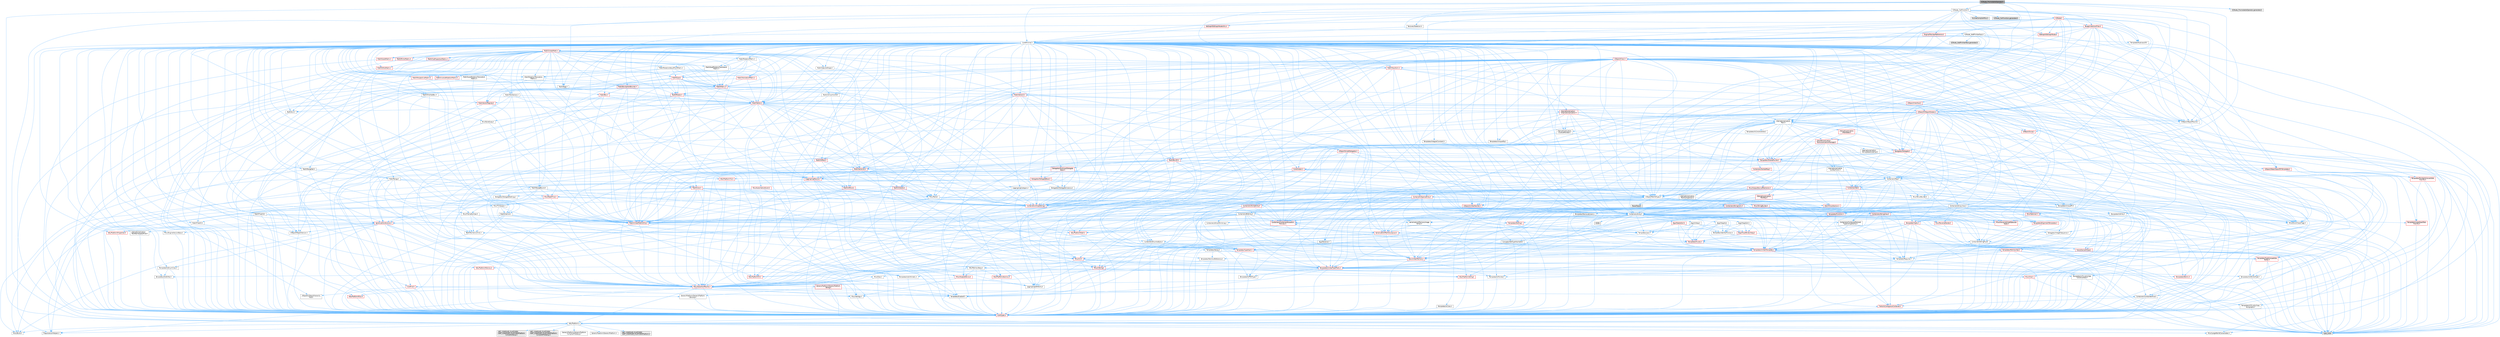 digraph "K2Node_PromotableOperator.h"
{
 // INTERACTIVE_SVG=YES
 // LATEX_PDF_SIZE
  bgcolor="transparent";
  edge [fontname=Helvetica,fontsize=10,labelfontname=Helvetica,labelfontsize=10];
  node [fontname=Helvetica,fontsize=10,shape=box,height=0.2,width=0.4];
  Node1 [id="Node000001",label="K2Node_PromotableOperator.h",height=0.2,width=0.4,color="gray40", fillcolor="grey60", style="filled", fontcolor="black",tooltip=" "];
  Node1 -> Node2 [id="edge1_Node000001_Node000002",color="steelblue1",style="solid",tooltip=" "];
  Node2 [id="Node000002",label="Containers/Array.h",height=0.2,width=0.4,color="grey40", fillcolor="white", style="filled",URL="$df/dd0/Array_8h.html",tooltip=" "];
  Node2 -> Node3 [id="edge2_Node000002_Node000003",color="steelblue1",style="solid",tooltip=" "];
  Node3 [id="Node000003",label="CoreTypes.h",height=0.2,width=0.4,color="red", fillcolor="#FFF0F0", style="filled",URL="$dc/dec/CoreTypes_8h.html",tooltip=" "];
  Node3 -> Node4 [id="edge3_Node000003_Node000004",color="steelblue1",style="solid",tooltip=" "];
  Node4 [id="Node000004",label="HAL/Platform.h",height=0.2,width=0.4,color="grey40", fillcolor="white", style="filled",URL="$d9/dd0/Platform_8h.html",tooltip=" "];
  Node4 -> Node5 [id="edge4_Node000004_Node000005",color="steelblue1",style="solid",tooltip=" "];
  Node5 [id="Node000005",label="Misc/Build.h",height=0.2,width=0.4,color="grey40", fillcolor="white", style="filled",URL="$d3/dbb/Build_8h.html",tooltip=" "];
  Node4 -> Node6 [id="edge5_Node000004_Node000006",color="steelblue1",style="solid",tooltip=" "];
  Node6 [id="Node000006",label="Misc/LargeWorldCoordinates.h",height=0.2,width=0.4,color="grey40", fillcolor="white", style="filled",URL="$d2/dcb/LargeWorldCoordinates_8h.html",tooltip=" "];
  Node4 -> Node7 [id="edge6_Node000004_Node000007",color="steelblue1",style="solid",tooltip=" "];
  Node7 [id="Node000007",label="type_traits",height=0.2,width=0.4,color="grey60", fillcolor="#E0E0E0", style="filled",tooltip=" "];
  Node4 -> Node8 [id="edge7_Node000004_Node000008",color="steelblue1",style="solid",tooltip=" "];
  Node8 [id="Node000008",label="PreprocessorHelpers.h",height=0.2,width=0.4,color="grey40", fillcolor="white", style="filled",URL="$db/ddb/PreprocessorHelpers_8h.html",tooltip=" "];
  Node4 -> Node9 [id="edge8_Node000004_Node000009",color="steelblue1",style="solid",tooltip=" "];
  Node9 [id="Node000009",label="UBT_COMPILED_PLATFORM\l/UBT_COMPILED_PLATFORMPlatform\lCompilerPreSetup.h",height=0.2,width=0.4,color="grey60", fillcolor="#E0E0E0", style="filled",tooltip=" "];
  Node4 -> Node10 [id="edge9_Node000004_Node000010",color="steelblue1",style="solid",tooltip=" "];
  Node10 [id="Node000010",label="GenericPlatform/GenericPlatform\lCompilerPreSetup.h",height=0.2,width=0.4,color="grey40", fillcolor="white", style="filled",URL="$d9/dc8/GenericPlatformCompilerPreSetup_8h.html",tooltip=" "];
  Node4 -> Node11 [id="edge10_Node000004_Node000011",color="steelblue1",style="solid",tooltip=" "];
  Node11 [id="Node000011",label="GenericPlatform/GenericPlatform.h",height=0.2,width=0.4,color="grey40", fillcolor="white", style="filled",URL="$d6/d84/GenericPlatform_8h.html",tooltip=" "];
  Node4 -> Node12 [id="edge11_Node000004_Node000012",color="steelblue1",style="solid",tooltip=" "];
  Node12 [id="Node000012",label="UBT_COMPILED_PLATFORM\l/UBT_COMPILED_PLATFORMPlatform.h",height=0.2,width=0.4,color="grey60", fillcolor="#E0E0E0", style="filled",tooltip=" "];
  Node4 -> Node13 [id="edge12_Node000004_Node000013",color="steelblue1",style="solid",tooltip=" "];
  Node13 [id="Node000013",label="UBT_COMPILED_PLATFORM\l/UBT_COMPILED_PLATFORMPlatform\lCompilerSetup.h",height=0.2,width=0.4,color="grey60", fillcolor="#E0E0E0", style="filled",tooltip=" "];
  Node2 -> Node17 [id="edge13_Node000002_Node000017",color="steelblue1",style="solid",tooltip=" "];
  Node17 [id="Node000017",label="Misc/AssertionMacros.h",height=0.2,width=0.4,color="red", fillcolor="#FFF0F0", style="filled",URL="$d0/dfa/AssertionMacros_8h.html",tooltip=" "];
  Node17 -> Node3 [id="edge14_Node000017_Node000003",color="steelblue1",style="solid",tooltip=" "];
  Node17 -> Node4 [id="edge15_Node000017_Node000004",color="steelblue1",style="solid",tooltip=" "];
  Node17 -> Node18 [id="edge16_Node000017_Node000018",color="steelblue1",style="solid",tooltip=" "];
  Node18 [id="Node000018",label="HAL/PlatformMisc.h",height=0.2,width=0.4,color="red", fillcolor="#FFF0F0", style="filled",URL="$d0/df5/PlatformMisc_8h.html",tooltip=" "];
  Node18 -> Node3 [id="edge17_Node000018_Node000003",color="steelblue1",style="solid",tooltip=" "];
  Node17 -> Node8 [id="edge18_Node000017_Node000008",color="steelblue1",style="solid",tooltip=" "];
  Node17 -> Node54 [id="edge19_Node000017_Node000054",color="steelblue1",style="solid",tooltip=" "];
  Node54 [id="Node000054",label="Templates/EnableIf.h",height=0.2,width=0.4,color="grey40", fillcolor="white", style="filled",URL="$d7/d60/EnableIf_8h.html",tooltip=" "];
  Node54 -> Node3 [id="edge20_Node000054_Node000003",color="steelblue1",style="solid",tooltip=" "];
  Node17 -> Node60 [id="edge21_Node000017_Node000060",color="steelblue1",style="solid",tooltip=" "];
  Node60 [id="Node000060",label="Misc/VarArgs.h",height=0.2,width=0.4,color="grey40", fillcolor="white", style="filled",URL="$d5/d6f/VarArgs_8h.html",tooltip=" "];
  Node60 -> Node3 [id="edge22_Node000060_Node000003",color="steelblue1",style="solid",tooltip=" "];
  Node2 -> Node68 [id="edge23_Node000002_Node000068",color="steelblue1",style="solid",tooltip=" "];
  Node68 [id="Node000068",label="Misc/IntrusiveUnsetOptional\lState.h",height=0.2,width=0.4,color="red", fillcolor="#FFF0F0", style="filled",URL="$d2/d0a/IntrusiveUnsetOptionalState_8h.html",tooltip=" "];
  Node2 -> Node70 [id="edge24_Node000002_Node000070",color="steelblue1",style="solid",tooltip=" "];
  Node70 [id="Node000070",label="Misc/ReverseIterate.h",height=0.2,width=0.4,color="red", fillcolor="#FFF0F0", style="filled",URL="$db/de3/ReverseIterate_8h.html",tooltip=" "];
  Node70 -> Node4 [id="edge25_Node000070_Node000004",color="steelblue1",style="solid",tooltip=" "];
  Node2 -> Node72 [id="edge26_Node000002_Node000072",color="steelblue1",style="solid",tooltip=" "];
  Node72 [id="Node000072",label="HAL/UnrealMemory.h",height=0.2,width=0.4,color="red", fillcolor="#FFF0F0", style="filled",URL="$d9/d96/UnrealMemory_8h.html",tooltip=" "];
  Node72 -> Node3 [id="edge27_Node000072_Node000003",color="steelblue1",style="solid",tooltip=" "];
  Node72 -> Node76 [id="edge28_Node000072_Node000076",color="steelblue1",style="solid",tooltip=" "];
  Node76 [id="Node000076",label="HAL/MemoryBase.h",height=0.2,width=0.4,color="grey40", fillcolor="white", style="filled",URL="$d6/d9f/MemoryBase_8h.html",tooltip=" "];
  Node76 -> Node3 [id="edge29_Node000076_Node000003",color="steelblue1",style="solid",tooltip=" "];
  Node76 -> Node47 [id="edge30_Node000076_Node000047",color="steelblue1",style="solid",tooltip=" "];
  Node47 [id="Node000047",label="HAL/PlatformAtomics.h",height=0.2,width=0.4,color="red", fillcolor="#FFF0F0", style="filled",URL="$d3/d36/PlatformAtomics_8h.html",tooltip=" "];
  Node47 -> Node3 [id="edge31_Node000047_Node000003",color="steelblue1",style="solid",tooltip=" "];
  Node76 -> Node30 [id="edge32_Node000076_Node000030",color="steelblue1",style="solid",tooltip=" "];
  Node30 [id="Node000030",label="HAL/PlatformCrt.h",height=0.2,width=0.4,color="red", fillcolor="#FFF0F0", style="filled",URL="$d8/d75/PlatformCrt_8h.html",tooltip=" "];
  Node76 -> Node77 [id="edge33_Node000076_Node000077",color="steelblue1",style="solid",tooltip=" "];
  Node77 [id="Node000077",label="Misc/Exec.h",height=0.2,width=0.4,color="grey40", fillcolor="white", style="filled",URL="$de/ddb/Exec_8h.html",tooltip=" "];
  Node77 -> Node3 [id="edge34_Node000077_Node000003",color="steelblue1",style="solid",tooltip=" "];
  Node77 -> Node17 [id="edge35_Node000077_Node000017",color="steelblue1",style="solid",tooltip=" "];
  Node76 -> Node78 [id="edge36_Node000076_Node000078",color="steelblue1",style="solid",tooltip=" "];
  Node78 [id="Node000078",label="Misc/OutputDevice.h",height=0.2,width=0.4,color="red", fillcolor="#FFF0F0", style="filled",URL="$d7/d32/OutputDevice_8h.html",tooltip=" "];
  Node78 -> Node25 [id="edge37_Node000078_Node000025",color="steelblue1",style="solid",tooltip=" "];
  Node25 [id="Node000025",label="CoreFwd.h",height=0.2,width=0.4,color="red", fillcolor="#FFF0F0", style="filled",URL="$d1/d1e/CoreFwd_8h.html",tooltip=" "];
  Node25 -> Node3 [id="edge38_Node000025_Node000003",color="steelblue1",style="solid",tooltip=" "];
  Node25 -> Node26 [id="edge39_Node000025_Node000026",color="steelblue1",style="solid",tooltip=" "];
  Node26 [id="Node000026",label="Containers/ContainersFwd.h",height=0.2,width=0.4,color="grey40", fillcolor="white", style="filled",URL="$d4/d0a/ContainersFwd_8h.html",tooltip=" "];
  Node26 -> Node4 [id="edge40_Node000026_Node000004",color="steelblue1",style="solid",tooltip=" "];
  Node26 -> Node3 [id="edge41_Node000026_Node000003",color="steelblue1",style="solid",tooltip=" "];
  Node26 -> Node23 [id="edge42_Node000026_Node000023",color="steelblue1",style="solid",tooltip=" "];
  Node23 [id="Node000023",label="Traits/IsContiguousContainer.h",height=0.2,width=0.4,color="red", fillcolor="#FFF0F0", style="filled",URL="$d5/d3c/IsContiguousContainer_8h.html",tooltip=" "];
  Node23 -> Node3 [id="edge43_Node000023_Node000003",color="steelblue1",style="solid",tooltip=" "];
  Node25 -> Node28 [id="edge44_Node000025_Node000028",color="steelblue1",style="solid",tooltip=" "];
  Node28 [id="Node000028",label="UObject/UObjectHierarchy\lFwd.h",height=0.2,width=0.4,color="grey40", fillcolor="white", style="filled",URL="$d3/d13/UObjectHierarchyFwd_8h.html",tooltip=" "];
  Node78 -> Node3 [id="edge45_Node000078_Node000003",color="steelblue1",style="solid",tooltip=" "];
  Node78 -> Node79 [id="edge46_Node000078_Node000079",color="steelblue1",style="solid",tooltip=" "];
  Node79 [id="Node000079",label="Logging/LogVerbosity.h",height=0.2,width=0.4,color="grey40", fillcolor="white", style="filled",URL="$d2/d8f/LogVerbosity_8h.html",tooltip=" "];
  Node79 -> Node3 [id="edge47_Node000079_Node000003",color="steelblue1",style="solid",tooltip=" "];
  Node78 -> Node60 [id="edge48_Node000078_Node000060",color="steelblue1",style="solid",tooltip=" "];
  Node76 -> Node80 [id="edge49_Node000076_Node000080",color="steelblue1",style="solid",tooltip=" "];
  Node80 [id="Node000080",label="Templates/Atomic.h",height=0.2,width=0.4,color="red", fillcolor="#FFF0F0", style="filled",URL="$d3/d91/Atomic_8h.html",tooltip=" "];
  Node72 -> Node89 [id="edge50_Node000072_Node000089",color="steelblue1",style="solid",tooltip=" "];
  Node89 [id="Node000089",label="HAL/PlatformMemory.h",height=0.2,width=0.4,color="red", fillcolor="#FFF0F0", style="filled",URL="$de/d68/PlatformMemory_8h.html",tooltip=" "];
  Node89 -> Node3 [id="edge51_Node000089_Node000003",color="steelblue1",style="solid",tooltip=" "];
  Node72 -> Node92 [id="edge52_Node000072_Node000092",color="steelblue1",style="solid",tooltip=" "];
  Node92 [id="Node000092",label="Templates/IsPointer.h",height=0.2,width=0.4,color="grey40", fillcolor="white", style="filled",URL="$d7/d05/IsPointer_8h.html",tooltip=" "];
  Node92 -> Node3 [id="edge53_Node000092_Node000003",color="steelblue1",style="solid",tooltip=" "];
  Node2 -> Node93 [id="edge54_Node000002_Node000093",color="steelblue1",style="solid",tooltip=" "];
  Node93 [id="Node000093",label="Templates/UnrealTypeTraits.h",height=0.2,width=0.4,color="red", fillcolor="#FFF0F0", style="filled",URL="$d2/d2d/UnrealTypeTraits_8h.html",tooltip=" "];
  Node93 -> Node3 [id="edge55_Node000093_Node000003",color="steelblue1",style="solid",tooltip=" "];
  Node93 -> Node92 [id="edge56_Node000093_Node000092",color="steelblue1",style="solid",tooltip=" "];
  Node93 -> Node17 [id="edge57_Node000093_Node000017",color="steelblue1",style="solid",tooltip=" "];
  Node93 -> Node85 [id="edge58_Node000093_Node000085",color="steelblue1",style="solid",tooltip=" "];
  Node85 [id="Node000085",label="Templates/AndOrNot.h",height=0.2,width=0.4,color="grey40", fillcolor="white", style="filled",URL="$db/d0a/AndOrNot_8h.html",tooltip=" "];
  Node85 -> Node3 [id="edge59_Node000085_Node000003",color="steelblue1",style="solid",tooltip=" "];
  Node93 -> Node54 [id="edge60_Node000093_Node000054",color="steelblue1",style="solid",tooltip=" "];
  Node93 -> Node94 [id="edge61_Node000093_Node000094",color="steelblue1",style="solid",tooltip=" "];
  Node94 [id="Node000094",label="Templates/IsArithmetic.h",height=0.2,width=0.4,color="grey40", fillcolor="white", style="filled",URL="$d2/d5d/IsArithmetic_8h.html",tooltip=" "];
  Node94 -> Node3 [id="edge62_Node000094_Node000003",color="steelblue1",style="solid",tooltip=" "];
  Node93 -> Node96 [id="edge63_Node000093_Node000096",color="steelblue1",style="solid",tooltip=" "];
  Node96 [id="Node000096",label="Templates/IsPODType.h",height=0.2,width=0.4,color="grey40", fillcolor="white", style="filled",URL="$d7/db1/IsPODType_8h.html",tooltip=" "];
  Node96 -> Node3 [id="edge64_Node000096_Node000003",color="steelblue1",style="solid",tooltip=" "];
  Node93 -> Node97 [id="edge65_Node000093_Node000097",color="steelblue1",style="solid",tooltip=" "];
  Node97 [id="Node000097",label="Templates/IsUECoreType.h",height=0.2,width=0.4,color="grey40", fillcolor="white", style="filled",URL="$d1/db8/IsUECoreType_8h.html",tooltip=" "];
  Node97 -> Node3 [id="edge66_Node000097_Node000003",color="steelblue1",style="solid",tooltip=" "];
  Node97 -> Node7 [id="edge67_Node000097_Node000007",color="steelblue1",style="solid",tooltip=" "];
  Node93 -> Node86 [id="edge68_Node000093_Node000086",color="steelblue1",style="solid",tooltip=" "];
  Node86 [id="Node000086",label="Templates/IsTriviallyCopy\lConstructible.h",height=0.2,width=0.4,color="grey40", fillcolor="white", style="filled",URL="$d3/d78/IsTriviallyCopyConstructible_8h.html",tooltip=" "];
  Node86 -> Node3 [id="edge69_Node000086_Node000003",color="steelblue1",style="solid",tooltip=" "];
  Node86 -> Node7 [id="edge70_Node000086_Node000007",color="steelblue1",style="solid",tooltip=" "];
  Node2 -> Node98 [id="edge71_Node000002_Node000098",color="steelblue1",style="solid",tooltip=" "];
  Node98 [id="Node000098",label="Templates/UnrealTemplate.h",height=0.2,width=0.4,color="red", fillcolor="#FFF0F0", style="filled",URL="$d4/d24/UnrealTemplate_8h.html",tooltip=" "];
  Node98 -> Node3 [id="edge72_Node000098_Node000003",color="steelblue1",style="solid",tooltip=" "];
  Node98 -> Node92 [id="edge73_Node000098_Node000092",color="steelblue1",style="solid",tooltip=" "];
  Node98 -> Node72 [id="edge74_Node000098_Node000072",color="steelblue1",style="solid",tooltip=" "];
  Node98 -> Node93 [id="edge75_Node000098_Node000093",color="steelblue1",style="solid",tooltip=" "];
  Node98 -> Node101 [id="edge76_Node000098_Node000101",color="steelblue1",style="solid",tooltip=" "];
  Node101 [id="Node000101",label="Templates/RemoveReference.h",height=0.2,width=0.4,color="grey40", fillcolor="white", style="filled",URL="$da/dbe/RemoveReference_8h.html",tooltip=" "];
  Node101 -> Node3 [id="edge77_Node000101_Node000003",color="steelblue1",style="solid",tooltip=" "];
  Node98 -> Node62 [id="edge78_Node000098_Node000062",color="steelblue1",style="solid",tooltip=" "];
  Node62 [id="Node000062",label="Templates/Requires.h",height=0.2,width=0.4,color="grey40", fillcolor="white", style="filled",URL="$dc/d96/Requires_8h.html",tooltip=" "];
  Node62 -> Node54 [id="edge79_Node000062_Node000054",color="steelblue1",style="solid",tooltip=" "];
  Node62 -> Node7 [id="edge80_Node000062_Node000007",color="steelblue1",style="solid",tooltip=" "];
  Node98 -> Node102 [id="edge81_Node000098_Node000102",color="steelblue1",style="solid",tooltip=" "];
  Node102 [id="Node000102",label="Templates/TypeCompatible\lBytes.h",height=0.2,width=0.4,color="red", fillcolor="#FFF0F0", style="filled",URL="$df/d0a/TypeCompatibleBytes_8h.html",tooltip=" "];
  Node102 -> Node3 [id="edge82_Node000102_Node000003",color="steelblue1",style="solid",tooltip=" "];
  Node102 -> Node7 [id="edge83_Node000102_Node000007",color="steelblue1",style="solid",tooltip=" "];
  Node98 -> Node23 [id="edge84_Node000098_Node000023",color="steelblue1",style="solid",tooltip=" "];
  Node98 -> Node7 [id="edge85_Node000098_Node000007",color="steelblue1",style="solid",tooltip=" "];
  Node2 -> Node104 [id="edge86_Node000002_Node000104",color="steelblue1",style="solid",tooltip=" "];
  Node104 [id="Node000104",label="Containers/AllowShrinking.h",height=0.2,width=0.4,color="grey40", fillcolor="white", style="filled",URL="$d7/d1a/AllowShrinking_8h.html",tooltip=" "];
  Node104 -> Node3 [id="edge87_Node000104_Node000003",color="steelblue1",style="solid",tooltip=" "];
  Node2 -> Node105 [id="edge88_Node000002_Node000105",color="steelblue1",style="solid",tooltip=" "];
  Node105 [id="Node000105",label="Containers/ContainerAllocation\lPolicies.h",height=0.2,width=0.4,color="red", fillcolor="#FFF0F0", style="filled",URL="$d7/dff/ContainerAllocationPolicies_8h.html",tooltip=" "];
  Node105 -> Node3 [id="edge89_Node000105_Node000003",color="steelblue1",style="solid",tooltip=" "];
  Node105 -> Node105 [id="edge90_Node000105_Node000105",color="steelblue1",style="solid",tooltip=" "];
  Node105 -> Node107 [id="edge91_Node000105_Node000107",color="steelblue1",style="solid",tooltip=" "];
  Node107 [id="Node000107",label="HAL/PlatformMath.h",height=0.2,width=0.4,color="red", fillcolor="#FFF0F0", style="filled",URL="$dc/d53/PlatformMath_8h.html",tooltip=" "];
  Node107 -> Node3 [id="edge92_Node000107_Node000003",color="steelblue1",style="solid",tooltip=" "];
  Node105 -> Node72 [id="edge93_Node000105_Node000072",color="steelblue1",style="solid",tooltip=" "];
  Node105 -> Node40 [id="edge94_Node000105_Node000040",color="steelblue1",style="solid",tooltip=" "];
  Node40 [id="Node000040",label="Math/NumericLimits.h",height=0.2,width=0.4,color="grey40", fillcolor="white", style="filled",URL="$df/d1b/NumericLimits_8h.html",tooltip=" "];
  Node40 -> Node3 [id="edge95_Node000040_Node000003",color="steelblue1",style="solid",tooltip=" "];
  Node105 -> Node17 [id="edge96_Node000105_Node000017",color="steelblue1",style="solid",tooltip=" "];
  Node105 -> Node116 [id="edge97_Node000105_Node000116",color="steelblue1",style="solid",tooltip=" "];
  Node116 [id="Node000116",label="Templates/MemoryOps.h",height=0.2,width=0.4,color="red", fillcolor="#FFF0F0", style="filled",URL="$db/dea/MemoryOps_8h.html",tooltip=" "];
  Node116 -> Node3 [id="edge98_Node000116_Node000003",color="steelblue1",style="solid",tooltip=" "];
  Node116 -> Node72 [id="edge99_Node000116_Node000072",color="steelblue1",style="solid",tooltip=" "];
  Node116 -> Node87 [id="edge100_Node000116_Node000087",color="steelblue1",style="solid",tooltip=" "];
  Node87 [id="Node000087",label="Templates/IsTriviallyCopy\lAssignable.h",height=0.2,width=0.4,color="grey40", fillcolor="white", style="filled",URL="$d2/df2/IsTriviallyCopyAssignable_8h.html",tooltip=" "];
  Node87 -> Node3 [id="edge101_Node000087_Node000003",color="steelblue1",style="solid",tooltip=" "];
  Node87 -> Node7 [id="edge102_Node000087_Node000007",color="steelblue1",style="solid",tooltip=" "];
  Node116 -> Node86 [id="edge103_Node000116_Node000086",color="steelblue1",style="solid",tooltip=" "];
  Node116 -> Node62 [id="edge104_Node000116_Node000062",color="steelblue1",style="solid",tooltip=" "];
  Node116 -> Node93 [id="edge105_Node000116_Node000093",color="steelblue1",style="solid",tooltip=" "];
  Node116 -> Node7 [id="edge106_Node000116_Node000007",color="steelblue1",style="solid",tooltip=" "];
  Node105 -> Node102 [id="edge107_Node000105_Node000102",color="steelblue1",style="solid",tooltip=" "];
  Node105 -> Node7 [id="edge108_Node000105_Node000007",color="steelblue1",style="solid",tooltip=" "];
  Node2 -> Node117 [id="edge109_Node000002_Node000117",color="steelblue1",style="solid",tooltip=" "];
  Node117 [id="Node000117",label="Containers/ContainerElement\lTypeCompatibility.h",height=0.2,width=0.4,color="grey40", fillcolor="white", style="filled",URL="$df/ddf/ContainerElementTypeCompatibility_8h.html",tooltip=" "];
  Node117 -> Node3 [id="edge110_Node000117_Node000003",color="steelblue1",style="solid",tooltip=" "];
  Node117 -> Node93 [id="edge111_Node000117_Node000093",color="steelblue1",style="solid",tooltip=" "];
  Node2 -> Node118 [id="edge112_Node000002_Node000118",color="steelblue1",style="solid",tooltip=" "];
  Node118 [id="Node000118",label="Serialization/Archive.h",height=0.2,width=0.4,color="red", fillcolor="#FFF0F0", style="filled",URL="$d7/d3b/Archive_8h.html",tooltip=" "];
  Node118 -> Node25 [id="edge113_Node000118_Node000025",color="steelblue1",style="solid",tooltip=" "];
  Node118 -> Node3 [id="edge114_Node000118_Node000003",color="steelblue1",style="solid",tooltip=" "];
  Node118 -> Node119 [id="edge115_Node000118_Node000119",color="steelblue1",style="solid",tooltip=" "];
  Node119 [id="Node000119",label="HAL/PlatformProperties.h",height=0.2,width=0.4,color="red", fillcolor="#FFF0F0", style="filled",URL="$d9/db0/PlatformProperties_8h.html",tooltip=" "];
  Node119 -> Node3 [id="edge116_Node000119_Node000003",color="steelblue1",style="solid",tooltip=" "];
  Node118 -> Node122 [id="edge117_Node000118_Node000122",color="steelblue1",style="solid",tooltip=" "];
  Node122 [id="Node000122",label="Internationalization\l/TextNamespaceFwd.h",height=0.2,width=0.4,color="grey40", fillcolor="white", style="filled",URL="$d8/d97/TextNamespaceFwd_8h.html",tooltip=" "];
  Node122 -> Node3 [id="edge118_Node000122_Node000003",color="steelblue1",style="solid",tooltip=" "];
  Node118 -> Node17 [id="edge119_Node000118_Node000017",color="steelblue1",style="solid",tooltip=" "];
  Node118 -> Node5 [id="edge120_Node000118_Node000005",color="steelblue1",style="solid",tooltip=" "];
  Node118 -> Node123 [id="edge121_Node000118_Node000123",color="steelblue1",style="solid",tooltip=" "];
  Node123 [id="Node000123",label="Misc/EngineVersionBase.h",height=0.2,width=0.4,color="grey40", fillcolor="white", style="filled",URL="$d5/d2b/EngineVersionBase_8h.html",tooltip=" "];
  Node123 -> Node3 [id="edge122_Node000123_Node000003",color="steelblue1",style="solid",tooltip=" "];
  Node118 -> Node60 [id="edge123_Node000118_Node000060",color="steelblue1",style="solid",tooltip=" "];
  Node118 -> Node54 [id="edge124_Node000118_Node000054",color="steelblue1",style="solid",tooltip=" "];
  Node118 -> Node126 [id="edge125_Node000118_Node000126",color="steelblue1",style="solid",tooltip=" "];
  Node126 [id="Node000126",label="Templates/IsEnumClass.h",height=0.2,width=0.4,color="grey40", fillcolor="white", style="filled",URL="$d7/d15/IsEnumClass_8h.html",tooltip=" "];
  Node126 -> Node3 [id="edge126_Node000126_Node000003",color="steelblue1",style="solid",tooltip=" "];
  Node126 -> Node85 [id="edge127_Node000126_Node000085",color="steelblue1",style="solid",tooltip=" "];
  Node118 -> Node98 [id="edge128_Node000118_Node000098",color="steelblue1",style="solid",tooltip=" "];
  Node118 -> Node127 [id="edge129_Node000118_Node000127",color="steelblue1",style="solid",tooltip=" "];
  Node127 [id="Node000127",label="UObject/ObjectVersion.h",height=0.2,width=0.4,color="grey40", fillcolor="white", style="filled",URL="$da/d63/ObjectVersion_8h.html",tooltip=" "];
  Node127 -> Node3 [id="edge130_Node000127_Node000003",color="steelblue1",style="solid",tooltip=" "];
  Node2 -> Node128 [id="edge131_Node000002_Node000128",color="steelblue1",style="solid",tooltip=" "];
  Node128 [id="Node000128",label="Serialization/MemoryImage\lWriter.h",height=0.2,width=0.4,color="grey40", fillcolor="white", style="filled",URL="$d0/d08/MemoryImageWriter_8h.html",tooltip=" "];
  Node128 -> Node3 [id="edge132_Node000128_Node000003",color="steelblue1",style="solid",tooltip=" "];
  Node128 -> Node129 [id="edge133_Node000128_Node000129",color="steelblue1",style="solid",tooltip=" "];
  Node129 [id="Node000129",label="Serialization/MemoryLayout.h",height=0.2,width=0.4,color="red", fillcolor="#FFF0F0", style="filled",URL="$d7/d66/MemoryLayout_8h.html",tooltip=" "];
  Node129 -> Node132 [id="edge134_Node000129_Node000132",color="steelblue1",style="solid",tooltip=" "];
  Node132 [id="Node000132",label="Containers/EnumAsByte.h",height=0.2,width=0.4,color="grey40", fillcolor="white", style="filled",URL="$d6/d9a/EnumAsByte_8h.html",tooltip=" "];
  Node132 -> Node3 [id="edge135_Node000132_Node000003",color="steelblue1",style="solid",tooltip=" "];
  Node132 -> Node96 [id="edge136_Node000132_Node000096",color="steelblue1",style="solid",tooltip=" "];
  Node132 -> Node133 [id="edge137_Node000132_Node000133",color="steelblue1",style="solid",tooltip=" "];
  Node133 [id="Node000133",label="Templates/TypeHash.h",height=0.2,width=0.4,color="red", fillcolor="#FFF0F0", style="filled",URL="$d1/d62/TypeHash_8h.html",tooltip=" "];
  Node133 -> Node3 [id="edge138_Node000133_Node000003",color="steelblue1",style="solid",tooltip=" "];
  Node133 -> Node62 [id="edge139_Node000133_Node000062",color="steelblue1",style="solid",tooltip=" "];
  Node133 -> Node134 [id="edge140_Node000133_Node000134",color="steelblue1",style="solid",tooltip=" "];
  Node134 [id="Node000134",label="Misc/Crc.h",height=0.2,width=0.4,color="red", fillcolor="#FFF0F0", style="filled",URL="$d4/dd2/Crc_8h.html",tooltip=" "];
  Node134 -> Node3 [id="edge141_Node000134_Node000003",color="steelblue1",style="solid",tooltip=" "];
  Node134 -> Node74 [id="edge142_Node000134_Node000074",color="steelblue1",style="solid",tooltip=" "];
  Node74 [id="Node000074",label="HAL/PlatformString.h",height=0.2,width=0.4,color="red", fillcolor="#FFF0F0", style="filled",URL="$db/db5/PlatformString_8h.html",tooltip=" "];
  Node74 -> Node3 [id="edge143_Node000074_Node000003",color="steelblue1",style="solid",tooltip=" "];
  Node134 -> Node17 [id="edge144_Node000134_Node000017",color="steelblue1",style="solid",tooltip=" "];
  Node134 -> Node135 [id="edge145_Node000134_Node000135",color="steelblue1",style="solid",tooltip=" "];
  Node135 [id="Node000135",label="Misc/CString.h",height=0.2,width=0.4,color="red", fillcolor="#FFF0F0", style="filled",URL="$d2/d49/CString_8h.html",tooltip=" "];
  Node135 -> Node3 [id="edge146_Node000135_Node000003",color="steelblue1",style="solid",tooltip=" "];
  Node135 -> Node30 [id="edge147_Node000135_Node000030",color="steelblue1",style="solid",tooltip=" "];
  Node135 -> Node74 [id="edge148_Node000135_Node000074",color="steelblue1",style="solid",tooltip=" "];
  Node135 -> Node17 [id="edge149_Node000135_Node000017",color="steelblue1",style="solid",tooltip=" "];
  Node135 -> Node136 [id="edge150_Node000135_Node000136",color="steelblue1",style="solid",tooltip=" "];
  Node136 [id="Node000136",label="Misc/Char.h",height=0.2,width=0.4,color="red", fillcolor="#FFF0F0", style="filled",URL="$d0/d58/Char_8h.html",tooltip=" "];
  Node136 -> Node3 [id="edge151_Node000136_Node000003",color="steelblue1",style="solid",tooltip=" "];
  Node136 -> Node7 [id="edge152_Node000136_Node000007",color="steelblue1",style="solid",tooltip=" "];
  Node135 -> Node60 [id="edge153_Node000135_Node000060",color="steelblue1",style="solid",tooltip=" "];
  Node134 -> Node136 [id="edge154_Node000134_Node000136",color="steelblue1",style="solid",tooltip=" "];
  Node134 -> Node93 [id="edge155_Node000134_Node000093",color="steelblue1",style="solid",tooltip=" "];
  Node133 -> Node7 [id="edge156_Node000133_Node000007",color="steelblue1",style="solid",tooltip=" "];
  Node129 -> Node20 [id="edge157_Node000129_Node000020",color="steelblue1",style="solid",tooltip=" "];
  Node20 [id="Node000020",label="Containers/StringFwd.h",height=0.2,width=0.4,color="grey40", fillcolor="white", style="filled",URL="$df/d37/StringFwd_8h.html",tooltip=" "];
  Node20 -> Node3 [id="edge158_Node000020_Node000003",color="steelblue1",style="solid",tooltip=" "];
  Node20 -> Node21 [id="edge159_Node000020_Node000021",color="steelblue1",style="solid",tooltip=" "];
  Node21 [id="Node000021",label="Traits/ElementType.h",height=0.2,width=0.4,color="red", fillcolor="#FFF0F0", style="filled",URL="$d5/d4f/ElementType_8h.html",tooltip=" "];
  Node21 -> Node4 [id="edge160_Node000021_Node000004",color="steelblue1",style="solid",tooltip=" "];
  Node21 -> Node7 [id="edge161_Node000021_Node000007",color="steelblue1",style="solid",tooltip=" "];
  Node20 -> Node23 [id="edge162_Node000020_Node000023",color="steelblue1",style="solid",tooltip=" "];
  Node129 -> Node72 [id="edge163_Node000129_Node000072",color="steelblue1",style="solid",tooltip=" "];
  Node129 -> Node54 [id="edge164_Node000129_Node000054",color="steelblue1",style="solid",tooltip=" "];
  Node129 -> Node98 [id="edge165_Node000129_Node000098",color="steelblue1",style="solid",tooltip=" "];
  Node2 -> Node142 [id="edge166_Node000002_Node000142",color="steelblue1",style="solid",tooltip=" "];
  Node142 [id="Node000142",label="Algo/Heapify.h",height=0.2,width=0.4,color="grey40", fillcolor="white", style="filled",URL="$d0/d2a/Heapify_8h.html",tooltip=" "];
  Node142 -> Node143 [id="edge167_Node000142_Node000143",color="steelblue1",style="solid",tooltip=" "];
  Node143 [id="Node000143",label="Algo/Impl/BinaryHeap.h",height=0.2,width=0.4,color="red", fillcolor="#FFF0F0", style="filled",URL="$d7/da3/Algo_2Impl_2BinaryHeap_8h.html",tooltip=" "];
  Node143 -> Node144 [id="edge168_Node000143_Node000144",color="steelblue1",style="solid",tooltip=" "];
  Node144 [id="Node000144",label="Templates/Invoke.h",height=0.2,width=0.4,color="red", fillcolor="#FFF0F0", style="filled",URL="$d7/deb/Invoke_8h.html",tooltip=" "];
  Node144 -> Node3 [id="edge169_Node000144_Node000003",color="steelblue1",style="solid",tooltip=" "];
  Node144 -> Node98 [id="edge170_Node000144_Node000098",color="steelblue1",style="solid",tooltip=" "];
  Node144 -> Node7 [id="edge171_Node000144_Node000007",color="steelblue1",style="solid",tooltip=" "];
  Node143 -> Node7 [id="edge172_Node000143_Node000007",color="steelblue1",style="solid",tooltip=" "];
  Node142 -> Node148 [id="edge173_Node000142_Node000148",color="steelblue1",style="solid",tooltip=" "];
  Node148 [id="Node000148",label="Templates/IdentityFunctor.h",height=0.2,width=0.4,color="grey40", fillcolor="white", style="filled",URL="$d7/d2e/IdentityFunctor_8h.html",tooltip=" "];
  Node148 -> Node4 [id="edge174_Node000148_Node000004",color="steelblue1",style="solid",tooltip=" "];
  Node142 -> Node144 [id="edge175_Node000142_Node000144",color="steelblue1",style="solid",tooltip=" "];
  Node142 -> Node149 [id="edge176_Node000142_Node000149",color="steelblue1",style="solid",tooltip=" "];
  Node149 [id="Node000149",label="Templates/Less.h",height=0.2,width=0.4,color="grey40", fillcolor="white", style="filled",URL="$de/dc8/Less_8h.html",tooltip=" "];
  Node149 -> Node3 [id="edge177_Node000149_Node000003",color="steelblue1",style="solid",tooltip=" "];
  Node149 -> Node98 [id="edge178_Node000149_Node000098",color="steelblue1",style="solid",tooltip=" "];
  Node142 -> Node98 [id="edge179_Node000142_Node000098",color="steelblue1",style="solid",tooltip=" "];
  Node2 -> Node150 [id="edge180_Node000002_Node000150",color="steelblue1",style="solid",tooltip=" "];
  Node150 [id="Node000150",label="Algo/HeapSort.h",height=0.2,width=0.4,color="grey40", fillcolor="white", style="filled",URL="$d3/d92/HeapSort_8h.html",tooltip=" "];
  Node150 -> Node143 [id="edge181_Node000150_Node000143",color="steelblue1",style="solid",tooltip=" "];
  Node150 -> Node148 [id="edge182_Node000150_Node000148",color="steelblue1",style="solid",tooltip=" "];
  Node150 -> Node149 [id="edge183_Node000150_Node000149",color="steelblue1",style="solid",tooltip=" "];
  Node150 -> Node98 [id="edge184_Node000150_Node000098",color="steelblue1",style="solid",tooltip=" "];
  Node2 -> Node151 [id="edge185_Node000002_Node000151",color="steelblue1",style="solid",tooltip=" "];
  Node151 [id="Node000151",label="Algo/IsHeap.h",height=0.2,width=0.4,color="grey40", fillcolor="white", style="filled",URL="$de/d32/IsHeap_8h.html",tooltip=" "];
  Node151 -> Node143 [id="edge186_Node000151_Node000143",color="steelblue1",style="solid",tooltip=" "];
  Node151 -> Node148 [id="edge187_Node000151_Node000148",color="steelblue1",style="solid",tooltip=" "];
  Node151 -> Node144 [id="edge188_Node000151_Node000144",color="steelblue1",style="solid",tooltip=" "];
  Node151 -> Node149 [id="edge189_Node000151_Node000149",color="steelblue1",style="solid",tooltip=" "];
  Node151 -> Node98 [id="edge190_Node000151_Node000098",color="steelblue1",style="solid",tooltip=" "];
  Node2 -> Node143 [id="edge191_Node000002_Node000143",color="steelblue1",style="solid",tooltip=" "];
  Node2 -> Node152 [id="edge192_Node000002_Node000152",color="steelblue1",style="solid",tooltip=" "];
  Node152 [id="Node000152",label="Algo/StableSort.h",height=0.2,width=0.4,color="red", fillcolor="#FFF0F0", style="filled",URL="$d7/d3c/StableSort_8h.html",tooltip=" "];
  Node152 -> Node148 [id="edge193_Node000152_Node000148",color="steelblue1",style="solid",tooltip=" "];
  Node152 -> Node144 [id="edge194_Node000152_Node000144",color="steelblue1",style="solid",tooltip=" "];
  Node152 -> Node149 [id="edge195_Node000152_Node000149",color="steelblue1",style="solid",tooltip=" "];
  Node152 -> Node98 [id="edge196_Node000152_Node000098",color="steelblue1",style="solid",tooltip=" "];
  Node2 -> Node155 [id="edge197_Node000002_Node000155",color="steelblue1",style="solid",tooltip=" "];
  Node155 [id="Node000155",label="Concepts/GetTypeHashable.h",height=0.2,width=0.4,color="grey40", fillcolor="white", style="filled",URL="$d3/da2/GetTypeHashable_8h.html",tooltip=" "];
  Node155 -> Node3 [id="edge198_Node000155_Node000003",color="steelblue1",style="solid",tooltip=" "];
  Node155 -> Node133 [id="edge199_Node000155_Node000133",color="steelblue1",style="solid",tooltip=" "];
  Node2 -> Node148 [id="edge200_Node000002_Node000148",color="steelblue1",style="solid",tooltip=" "];
  Node2 -> Node144 [id="edge201_Node000002_Node000144",color="steelblue1",style="solid",tooltip=" "];
  Node2 -> Node149 [id="edge202_Node000002_Node000149",color="steelblue1",style="solid",tooltip=" "];
  Node2 -> Node156 [id="edge203_Node000002_Node000156",color="steelblue1",style="solid",tooltip=" "];
  Node156 [id="Node000156",label="Templates/LosesQualifiers\lFromTo.h",height=0.2,width=0.4,color="red", fillcolor="#FFF0F0", style="filled",URL="$d2/db3/LosesQualifiersFromTo_8h.html",tooltip=" "];
  Node156 -> Node7 [id="edge204_Node000156_Node000007",color="steelblue1",style="solid",tooltip=" "];
  Node2 -> Node62 [id="edge205_Node000002_Node000062",color="steelblue1",style="solid",tooltip=" "];
  Node2 -> Node157 [id="edge206_Node000002_Node000157",color="steelblue1",style="solid",tooltip=" "];
  Node157 [id="Node000157",label="Templates/Sorting.h",height=0.2,width=0.4,color="red", fillcolor="#FFF0F0", style="filled",URL="$d3/d9e/Sorting_8h.html",tooltip=" "];
  Node157 -> Node3 [id="edge207_Node000157_Node000003",color="steelblue1",style="solid",tooltip=" "];
  Node157 -> Node107 [id="edge208_Node000157_Node000107",color="steelblue1",style="solid",tooltip=" "];
  Node157 -> Node149 [id="edge209_Node000157_Node000149",color="steelblue1",style="solid",tooltip=" "];
  Node2 -> Node161 [id="edge210_Node000002_Node000161",color="steelblue1",style="solid",tooltip=" "];
  Node161 [id="Node000161",label="Templates/AlignmentTemplates.h",height=0.2,width=0.4,color="red", fillcolor="#FFF0F0", style="filled",URL="$dd/d32/AlignmentTemplates_8h.html",tooltip=" "];
  Node161 -> Node3 [id="edge211_Node000161_Node000003",color="steelblue1",style="solid",tooltip=" "];
  Node161 -> Node92 [id="edge212_Node000161_Node000092",color="steelblue1",style="solid",tooltip=" "];
  Node2 -> Node21 [id="edge213_Node000002_Node000021",color="steelblue1",style="solid",tooltip=" "];
  Node2 -> Node113 [id="edge214_Node000002_Node000113",color="steelblue1",style="solid",tooltip=" "];
  Node113 [id="Node000113",label="limits",height=0.2,width=0.4,color="grey60", fillcolor="#E0E0E0", style="filled",tooltip=" "];
  Node2 -> Node7 [id="edge215_Node000002_Node000007",color="steelblue1",style="solid",tooltip=" "];
  Node1 -> Node162 [id="edge216_Node000001_Node000162",color="steelblue1",style="solid",tooltip=" "];
  Node162 [id="Node000162",label="CoreMinimal.h",height=0.2,width=0.4,color="grey40", fillcolor="white", style="filled",URL="$d7/d67/CoreMinimal_8h.html",tooltip=" "];
  Node162 -> Node3 [id="edge217_Node000162_Node000003",color="steelblue1",style="solid",tooltip=" "];
  Node162 -> Node25 [id="edge218_Node000162_Node000025",color="steelblue1",style="solid",tooltip=" "];
  Node162 -> Node28 [id="edge219_Node000162_Node000028",color="steelblue1",style="solid",tooltip=" "];
  Node162 -> Node26 [id="edge220_Node000162_Node000026",color="steelblue1",style="solid",tooltip=" "];
  Node162 -> Node60 [id="edge221_Node000162_Node000060",color="steelblue1",style="solid",tooltip=" "];
  Node162 -> Node79 [id="edge222_Node000162_Node000079",color="steelblue1",style="solid",tooltip=" "];
  Node162 -> Node78 [id="edge223_Node000162_Node000078",color="steelblue1",style="solid",tooltip=" "];
  Node162 -> Node30 [id="edge224_Node000162_Node000030",color="steelblue1",style="solid",tooltip=" "];
  Node162 -> Node18 [id="edge225_Node000162_Node000018",color="steelblue1",style="solid",tooltip=" "];
  Node162 -> Node17 [id="edge226_Node000162_Node000017",color="steelblue1",style="solid",tooltip=" "];
  Node162 -> Node92 [id="edge227_Node000162_Node000092",color="steelblue1",style="solid",tooltip=" "];
  Node162 -> Node89 [id="edge228_Node000162_Node000089",color="steelblue1",style="solid",tooltip=" "];
  Node162 -> Node47 [id="edge229_Node000162_Node000047",color="steelblue1",style="solid",tooltip=" "];
  Node162 -> Node77 [id="edge230_Node000162_Node000077",color="steelblue1",style="solid",tooltip=" "];
  Node162 -> Node76 [id="edge231_Node000162_Node000076",color="steelblue1",style="solid",tooltip=" "];
  Node162 -> Node72 [id="edge232_Node000162_Node000072",color="steelblue1",style="solid",tooltip=" "];
  Node162 -> Node94 [id="edge233_Node000162_Node000094",color="steelblue1",style="solid",tooltip=" "];
  Node162 -> Node85 [id="edge234_Node000162_Node000085",color="steelblue1",style="solid",tooltip=" "];
  Node162 -> Node96 [id="edge235_Node000162_Node000096",color="steelblue1",style="solid",tooltip=" "];
  Node162 -> Node97 [id="edge236_Node000162_Node000097",color="steelblue1",style="solid",tooltip=" "];
  Node162 -> Node86 [id="edge237_Node000162_Node000086",color="steelblue1",style="solid",tooltip=" "];
  Node162 -> Node93 [id="edge238_Node000162_Node000093",color="steelblue1",style="solid",tooltip=" "];
  Node162 -> Node54 [id="edge239_Node000162_Node000054",color="steelblue1",style="solid",tooltip=" "];
  Node162 -> Node101 [id="edge240_Node000162_Node000101",color="steelblue1",style="solid",tooltip=" "];
  Node162 -> Node163 [id="edge241_Node000162_Node000163",color="steelblue1",style="solid",tooltip=" "];
  Node163 [id="Node000163",label="Templates/IntegralConstant.h",height=0.2,width=0.4,color="grey40", fillcolor="white", style="filled",URL="$db/d1b/IntegralConstant_8h.html",tooltip=" "];
  Node163 -> Node3 [id="edge242_Node000163_Node000003",color="steelblue1",style="solid",tooltip=" "];
  Node162 -> Node164 [id="edge243_Node000162_Node000164",color="steelblue1",style="solid",tooltip=" "];
  Node164 [id="Node000164",label="Templates/IsClass.h",height=0.2,width=0.4,color="grey40", fillcolor="white", style="filled",URL="$db/dcb/IsClass_8h.html",tooltip=" "];
  Node164 -> Node3 [id="edge244_Node000164_Node000003",color="steelblue1",style="solid",tooltip=" "];
  Node162 -> Node102 [id="edge245_Node000162_Node000102",color="steelblue1",style="solid",tooltip=" "];
  Node162 -> Node23 [id="edge246_Node000162_Node000023",color="steelblue1",style="solid",tooltip=" "];
  Node162 -> Node98 [id="edge247_Node000162_Node000098",color="steelblue1",style="solid",tooltip=" "];
  Node162 -> Node40 [id="edge248_Node000162_Node000040",color="steelblue1",style="solid",tooltip=" "];
  Node162 -> Node107 [id="edge249_Node000162_Node000107",color="steelblue1",style="solid",tooltip=" "];
  Node162 -> Node87 [id="edge250_Node000162_Node000087",color="steelblue1",style="solid",tooltip=" "];
  Node162 -> Node116 [id="edge251_Node000162_Node000116",color="steelblue1",style="solid",tooltip=" "];
  Node162 -> Node105 [id="edge252_Node000162_Node000105",color="steelblue1",style="solid",tooltip=" "];
  Node162 -> Node126 [id="edge253_Node000162_Node000126",color="steelblue1",style="solid",tooltip=" "];
  Node162 -> Node119 [id="edge254_Node000162_Node000119",color="steelblue1",style="solid",tooltip=" "];
  Node162 -> Node123 [id="edge255_Node000162_Node000123",color="steelblue1",style="solid",tooltip=" "];
  Node162 -> Node122 [id="edge256_Node000162_Node000122",color="steelblue1",style="solid",tooltip=" "];
  Node162 -> Node118 [id="edge257_Node000162_Node000118",color="steelblue1",style="solid",tooltip=" "];
  Node162 -> Node149 [id="edge258_Node000162_Node000149",color="steelblue1",style="solid",tooltip=" "];
  Node162 -> Node157 [id="edge259_Node000162_Node000157",color="steelblue1",style="solid",tooltip=" "];
  Node162 -> Node136 [id="edge260_Node000162_Node000136",color="steelblue1",style="solid",tooltip=" "];
  Node162 -> Node165 [id="edge261_Node000162_Node000165",color="steelblue1",style="solid",tooltip=" "];
  Node165 [id="Node000165",label="GenericPlatform/GenericPlatform\lStricmp.h",height=0.2,width=0.4,color="grey40", fillcolor="white", style="filled",URL="$d2/d86/GenericPlatformStricmp_8h.html",tooltip=" "];
  Node165 -> Node3 [id="edge262_Node000165_Node000003",color="steelblue1",style="solid",tooltip=" "];
  Node162 -> Node166 [id="edge263_Node000162_Node000166",color="steelblue1",style="solid",tooltip=" "];
  Node166 [id="Node000166",label="GenericPlatform/GenericPlatform\lString.h",height=0.2,width=0.4,color="red", fillcolor="#FFF0F0", style="filled",URL="$dd/d20/GenericPlatformString_8h.html",tooltip=" "];
  Node166 -> Node3 [id="edge264_Node000166_Node000003",color="steelblue1",style="solid",tooltip=" "];
  Node166 -> Node165 [id="edge265_Node000166_Node000165",color="steelblue1",style="solid",tooltip=" "];
  Node166 -> Node54 [id="edge266_Node000166_Node000054",color="steelblue1",style="solid",tooltip=" "];
  Node166 -> Node7 [id="edge267_Node000166_Node000007",color="steelblue1",style="solid",tooltip=" "];
  Node162 -> Node74 [id="edge268_Node000162_Node000074",color="steelblue1",style="solid",tooltip=" "];
  Node162 -> Node135 [id="edge269_Node000162_Node000135",color="steelblue1",style="solid",tooltip=" "];
  Node162 -> Node134 [id="edge270_Node000162_Node000134",color="steelblue1",style="solid",tooltip=" "];
  Node162 -> Node160 [id="edge271_Node000162_Node000160",color="steelblue1",style="solid",tooltip=" "];
  Node160 [id="Node000160",label="Math/UnrealMathUtility.h",height=0.2,width=0.4,color="red", fillcolor="#FFF0F0", style="filled",URL="$db/db8/UnrealMathUtility_8h.html",tooltip=" "];
  Node160 -> Node3 [id="edge272_Node000160_Node000003",color="steelblue1",style="solid",tooltip=" "];
  Node160 -> Node17 [id="edge273_Node000160_Node000017",color="steelblue1",style="solid",tooltip=" "];
  Node160 -> Node107 [id="edge274_Node000160_Node000107",color="steelblue1",style="solid",tooltip=" "];
  Node160 -> Node62 [id="edge275_Node000160_Node000062",color="steelblue1",style="solid",tooltip=" "];
  Node162 -> Node169 [id="edge276_Node000162_Node000169",color="steelblue1",style="solid",tooltip=" "];
  Node169 [id="Node000169",label="Containers/UnrealString.h",height=0.2,width=0.4,color="red", fillcolor="#FFF0F0", style="filled",URL="$d5/dba/UnrealString_8h.html",tooltip=" "];
  Node162 -> Node2 [id="edge277_Node000162_Node000002",color="steelblue1",style="solid",tooltip=" "];
  Node162 -> Node173 [id="edge278_Node000162_Node000173",color="steelblue1",style="solid",tooltip=" "];
  Node173 [id="Node000173",label="Misc/FrameNumber.h",height=0.2,width=0.4,color="grey40", fillcolor="white", style="filled",URL="$dd/dbd/FrameNumber_8h.html",tooltip=" "];
  Node173 -> Node3 [id="edge279_Node000173_Node000003",color="steelblue1",style="solid",tooltip=" "];
  Node173 -> Node40 [id="edge280_Node000173_Node000040",color="steelblue1",style="solid",tooltip=" "];
  Node173 -> Node160 [id="edge281_Node000173_Node000160",color="steelblue1",style="solid",tooltip=" "];
  Node173 -> Node54 [id="edge282_Node000173_Node000054",color="steelblue1",style="solid",tooltip=" "];
  Node173 -> Node93 [id="edge283_Node000173_Node000093",color="steelblue1",style="solid",tooltip=" "];
  Node162 -> Node174 [id="edge284_Node000162_Node000174",color="steelblue1",style="solid",tooltip=" "];
  Node174 [id="Node000174",label="Misc/Timespan.h",height=0.2,width=0.4,color="grey40", fillcolor="white", style="filled",URL="$da/dd9/Timespan_8h.html",tooltip=" "];
  Node174 -> Node3 [id="edge285_Node000174_Node000003",color="steelblue1",style="solid",tooltip=" "];
  Node174 -> Node175 [id="edge286_Node000174_Node000175",color="steelblue1",style="solid",tooltip=" "];
  Node175 [id="Node000175",label="Math/Interval.h",height=0.2,width=0.4,color="grey40", fillcolor="white", style="filled",URL="$d1/d55/Interval_8h.html",tooltip=" "];
  Node175 -> Node3 [id="edge287_Node000175_Node000003",color="steelblue1",style="solid",tooltip=" "];
  Node175 -> Node94 [id="edge288_Node000175_Node000094",color="steelblue1",style="solid",tooltip=" "];
  Node175 -> Node93 [id="edge289_Node000175_Node000093",color="steelblue1",style="solid",tooltip=" "];
  Node175 -> Node40 [id="edge290_Node000175_Node000040",color="steelblue1",style="solid",tooltip=" "];
  Node175 -> Node160 [id="edge291_Node000175_Node000160",color="steelblue1",style="solid",tooltip=" "];
  Node174 -> Node160 [id="edge292_Node000174_Node000160",color="steelblue1",style="solid",tooltip=" "];
  Node174 -> Node17 [id="edge293_Node000174_Node000017",color="steelblue1",style="solid",tooltip=" "];
  Node162 -> Node176 [id="edge294_Node000162_Node000176",color="steelblue1",style="solid",tooltip=" "];
  Node176 [id="Node000176",label="Containers/StringConv.h",height=0.2,width=0.4,color="red", fillcolor="#FFF0F0", style="filled",URL="$d3/ddf/StringConv_8h.html",tooltip=" "];
  Node176 -> Node3 [id="edge295_Node000176_Node000003",color="steelblue1",style="solid",tooltip=" "];
  Node176 -> Node17 [id="edge296_Node000176_Node000017",color="steelblue1",style="solid",tooltip=" "];
  Node176 -> Node105 [id="edge297_Node000176_Node000105",color="steelblue1",style="solid",tooltip=" "];
  Node176 -> Node2 [id="edge298_Node000176_Node000002",color="steelblue1",style="solid",tooltip=" "];
  Node176 -> Node135 [id="edge299_Node000176_Node000135",color="steelblue1",style="solid",tooltip=" "];
  Node176 -> Node177 [id="edge300_Node000176_Node000177",color="steelblue1",style="solid",tooltip=" "];
  Node177 [id="Node000177",label="Templates/IsArray.h",height=0.2,width=0.4,color="grey40", fillcolor="white", style="filled",URL="$d8/d8d/IsArray_8h.html",tooltip=" "];
  Node177 -> Node3 [id="edge301_Node000177_Node000003",color="steelblue1",style="solid",tooltip=" "];
  Node176 -> Node98 [id="edge302_Node000176_Node000098",color="steelblue1",style="solid",tooltip=" "];
  Node176 -> Node93 [id="edge303_Node000176_Node000093",color="steelblue1",style="solid",tooltip=" "];
  Node176 -> Node21 [id="edge304_Node000176_Node000021",color="steelblue1",style="solid",tooltip=" "];
  Node176 -> Node23 [id="edge305_Node000176_Node000023",color="steelblue1",style="solid",tooltip=" "];
  Node176 -> Node7 [id="edge306_Node000176_Node000007",color="steelblue1",style="solid",tooltip=" "];
  Node162 -> Node178 [id="edge307_Node000162_Node000178",color="steelblue1",style="solid",tooltip=" "];
  Node178 [id="Node000178",label="UObject/UnrealNames.h",height=0.2,width=0.4,color="red", fillcolor="#FFF0F0", style="filled",URL="$d8/db1/UnrealNames_8h.html",tooltip=" "];
  Node178 -> Node3 [id="edge308_Node000178_Node000003",color="steelblue1",style="solid",tooltip=" "];
  Node162 -> Node180 [id="edge309_Node000162_Node000180",color="steelblue1",style="solid",tooltip=" "];
  Node180 [id="Node000180",label="UObject/NameTypes.h",height=0.2,width=0.4,color="grey40", fillcolor="white", style="filled",URL="$d6/d35/NameTypes_8h.html",tooltip=" "];
  Node180 -> Node3 [id="edge310_Node000180_Node000003",color="steelblue1",style="solid",tooltip=" "];
  Node180 -> Node17 [id="edge311_Node000180_Node000017",color="steelblue1",style="solid",tooltip=" "];
  Node180 -> Node72 [id="edge312_Node000180_Node000072",color="steelblue1",style="solid",tooltip=" "];
  Node180 -> Node93 [id="edge313_Node000180_Node000093",color="steelblue1",style="solid",tooltip=" "];
  Node180 -> Node98 [id="edge314_Node000180_Node000098",color="steelblue1",style="solid",tooltip=" "];
  Node180 -> Node169 [id="edge315_Node000180_Node000169",color="steelblue1",style="solid",tooltip=" "];
  Node180 -> Node181 [id="edge316_Node000180_Node000181",color="steelblue1",style="solid",tooltip=" "];
  Node181 [id="Node000181",label="HAL/CriticalSection.h",height=0.2,width=0.4,color="red", fillcolor="#FFF0F0", style="filled",URL="$d6/d90/CriticalSection_8h.html",tooltip=" "];
  Node180 -> Node176 [id="edge317_Node000180_Node000176",color="steelblue1",style="solid",tooltip=" "];
  Node180 -> Node20 [id="edge318_Node000180_Node000020",color="steelblue1",style="solid",tooltip=" "];
  Node180 -> Node178 [id="edge319_Node000180_Node000178",color="steelblue1",style="solid",tooltip=" "];
  Node180 -> Node80 [id="edge320_Node000180_Node000080",color="steelblue1",style="solid",tooltip=" "];
  Node180 -> Node129 [id="edge321_Node000180_Node000129",color="steelblue1",style="solid",tooltip=" "];
  Node180 -> Node68 [id="edge322_Node000180_Node000068",color="steelblue1",style="solid",tooltip=" "];
  Node180 -> Node184 [id="edge323_Node000180_Node000184",color="steelblue1",style="solid",tooltip=" "];
  Node184 [id="Node000184",label="Misc/StringBuilder.h",height=0.2,width=0.4,color="red", fillcolor="#FFF0F0", style="filled",URL="$d4/d52/StringBuilder_8h.html",tooltip=" "];
  Node184 -> Node20 [id="edge324_Node000184_Node000020",color="steelblue1",style="solid",tooltip=" "];
  Node184 -> Node185 [id="edge325_Node000184_Node000185",color="steelblue1",style="solid",tooltip=" "];
  Node185 [id="Node000185",label="Containers/StringView.h",height=0.2,width=0.4,color="red", fillcolor="#FFF0F0", style="filled",URL="$dd/dea/StringView_8h.html",tooltip=" "];
  Node185 -> Node3 [id="edge326_Node000185_Node000003",color="steelblue1",style="solid",tooltip=" "];
  Node185 -> Node20 [id="edge327_Node000185_Node000020",color="steelblue1",style="solid",tooltip=" "];
  Node185 -> Node72 [id="edge328_Node000185_Node000072",color="steelblue1",style="solid",tooltip=" "];
  Node185 -> Node40 [id="edge329_Node000185_Node000040",color="steelblue1",style="solid",tooltip=" "];
  Node185 -> Node160 [id="edge330_Node000185_Node000160",color="steelblue1",style="solid",tooltip=" "];
  Node185 -> Node134 [id="edge331_Node000185_Node000134",color="steelblue1",style="solid",tooltip=" "];
  Node185 -> Node135 [id="edge332_Node000185_Node000135",color="steelblue1",style="solid",tooltip=" "];
  Node185 -> Node70 [id="edge333_Node000185_Node000070",color="steelblue1",style="solid",tooltip=" "];
  Node185 -> Node62 [id="edge334_Node000185_Node000062",color="steelblue1",style="solid",tooltip=" "];
  Node185 -> Node98 [id="edge335_Node000185_Node000098",color="steelblue1",style="solid",tooltip=" "];
  Node185 -> Node21 [id="edge336_Node000185_Node000021",color="steelblue1",style="solid",tooltip=" "];
  Node185 -> Node23 [id="edge337_Node000185_Node000023",color="steelblue1",style="solid",tooltip=" "];
  Node185 -> Node7 [id="edge338_Node000185_Node000007",color="steelblue1",style="solid",tooltip=" "];
  Node184 -> Node3 [id="edge339_Node000184_Node000003",color="steelblue1",style="solid",tooltip=" "];
  Node184 -> Node74 [id="edge340_Node000184_Node000074",color="steelblue1",style="solid",tooltip=" "];
  Node184 -> Node72 [id="edge341_Node000184_Node000072",color="steelblue1",style="solid",tooltip=" "];
  Node184 -> Node17 [id="edge342_Node000184_Node000017",color="steelblue1",style="solid",tooltip=" "];
  Node184 -> Node135 [id="edge343_Node000184_Node000135",color="steelblue1",style="solid",tooltip=" "];
  Node184 -> Node54 [id="edge344_Node000184_Node000054",color="steelblue1",style="solid",tooltip=" "];
  Node184 -> Node62 [id="edge345_Node000184_Node000062",color="steelblue1",style="solid",tooltip=" "];
  Node184 -> Node98 [id="edge346_Node000184_Node000098",color="steelblue1",style="solid",tooltip=" "];
  Node184 -> Node93 [id="edge347_Node000184_Node000093",color="steelblue1",style="solid",tooltip=" "];
  Node184 -> Node23 [id="edge348_Node000184_Node000023",color="steelblue1",style="solid",tooltip=" "];
  Node184 -> Node7 [id="edge349_Node000184_Node000007",color="steelblue1",style="solid",tooltip=" "];
  Node180 -> Node53 [id="edge350_Node000180_Node000053",color="steelblue1",style="solid",tooltip=" "];
  Node53 [id="Node000053",label="Trace/Trace.h",height=0.2,width=0.4,color="grey60", fillcolor="#E0E0E0", style="filled",tooltip=" "];
  Node162 -> Node188 [id="edge351_Node000162_Node000188",color="steelblue1",style="solid",tooltip=" "];
  Node188 [id="Node000188",label="Misc/Parse.h",height=0.2,width=0.4,color="grey40", fillcolor="white", style="filled",URL="$dc/d71/Parse_8h.html",tooltip=" "];
  Node188 -> Node20 [id="edge352_Node000188_Node000020",color="steelblue1",style="solid",tooltip=" "];
  Node188 -> Node169 [id="edge353_Node000188_Node000169",color="steelblue1",style="solid",tooltip=" "];
  Node188 -> Node3 [id="edge354_Node000188_Node000003",color="steelblue1",style="solid",tooltip=" "];
  Node188 -> Node30 [id="edge355_Node000188_Node000030",color="steelblue1",style="solid",tooltip=" "];
  Node188 -> Node5 [id="edge356_Node000188_Node000005",color="steelblue1",style="solid",tooltip=" "];
  Node188 -> Node42 [id="edge357_Node000188_Node000042",color="steelblue1",style="solid",tooltip=" "];
  Node42 [id="Node000042",label="Misc/EnumClassFlags.h",height=0.2,width=0.4,color="grey40", fillcolor="white", style="filled",URL="$d8/de7/EnumClassFlags_8h.html",tooltip=" "];
  Node188 -> Node189 [id="edge358_Node000188_Node000189",color="steelblue1",style="solid",tooltip=" "];
  Node189 [id="Node000189",label="Templates/Function.h",height=0.2,width=0.4,color="red", fillcolor="#FFF0F0", style="filled",URL="$df/df5/Function_8h.html",tooltip=" "];
  Node189 -> Node3 [id="edge359_Node000189_Node000003",color="steelblue1",style="solid",tooltip=" "];
  Node189 -> Node17 [id="edge360_Node000189_Node000017",color="steelblue1",style="solid",tooltip=" "];
  Node189 -> Node68 [id="edge361_Node000189_Node000068",color="steelblue1",style="solid",tooltip=" "];
  Node189 -> Node72 [id="edge362_Node000189_Node000072",color="steelblue1",style="solid",tooltip=" "];
  Node189 -> Node93 [id="edge363_Node000189_Node000093",color="steelblue1",style="solid",tooltip=" "];
  Node189 -> Node144 [id="edge364_Node000189_Node000144",color="steelblue1",style="solid",tooltip=" "];
  Node189 -> Node98 [id="edge365_Node000189_Node000098",color="steelblue1",style="solid",tooltip=" "];
  Node189 -> Node62 [id="edge366_Node000189_Node000062",color="steelblue1",style="solid",tooltip=" "];
  Node189 -> Node160 [id="edge367_Node000189_Node000160",color="steelblue1",style="solid",tooltip=" "];
  Node189 -> Node7 [id="edge368_Node000189_Node000007",color="steelblue1",style="solid",tooltip=" "];
  Node162 -> Node161 [id="edge369_Node000162_Node000161",color="steelblue1",style="solid",tooltip=" "];
  Node162 -> Node191 [id="edge370_Node000162_Node000191",color="steelblue1",style="solid",tooltip=" "];
  Node191 [id="Node000191",label="Misc/StructBuilder.h",height=0.2,width=0.4,color="grey40", fillcolor="white", style="filled",URL="$d9/db3/StructBuilder_8h.html",tooltip=" "];
  Node191 -> Node3 [id="edge371_Node000191_Node000003",color="steelblue1",style="solid",tooltip=" "];
  Node191 -> Node160 [id="edge372_Node000191_Node000160",color="steelblue1",style="solid",tooltip=" "];
  Node191 -> Node161 [id="edge373_Node000191_Node000161",color="steelblue1",style="solid",tooltip=" "];
  Node162 -> Node109 [id="edge374_Node000162_Node000109",color="steelblue1",style="solid",tooltip=" "];
  Node109 [id="Node000109",label="Templates/Decay.h",height=0.2,width=0.4,color="grey40", fillcolor="white", style="filled",URL="$dd/d0f/Decay_8h.html",tooltip=" "];
  Node109 -> Node3 [id="edge375_Node000109_Node000003",color="steelblue1",style="solid",tooltip=" "];
  Node109 -> Node101 [id="edge376_Node000109_Node000101",color="steelblue1",style="solid",tooltip=" "];
  Node109 -> Node7 [id="edge377_Node000109_Node000007",color="steelblue1",style="solid",tooltip=" "];
  Node162 -> Node192 [id="edge378_Node000162_Node000192",color="steelblue1",style="solid",tooltip=" "];
  Node192 [id="Node000192",label="Templates/PointerIsConvertible\lFromTo.h",height=0.2,width=0.4,color="red", fillcolor="#FFF0F0", style="filled",URL="$d6/d65/PointerIsConvertibleFromTo_8h.html",tooltip=" "];
  Node192 -> Node3 [id="edge379_Node000192_Node000003",color="steelblue1",style="solid",tooltip=" "];
  Node192 -> Node156 [id="edge380_Node000192_Node000156",color="steelblue1",style="solid",tooltip=" "];
  Node192 -> Node7 [id="edge381_Node000192_Node000007",color="steelblue1",style="solid",tooltip=" "];
  Node162 -> Node144 [id="edge382_Node000162_Node000144",color="steelblue1",style="solid",tooltip=" "];
  Node162 -> Node189 [id="edge383_Node000162_Node000189",color="steelblue1",style="solid",tooltip=" "];
  Node162 -> Node133 [id="edge384_Node000162_Node000133",color="steelblue1",style="solid",tooltip=" "];
  Node162 -> Node193 [id="edge385_Node000162_Node000193",color="steelblue1",style="solid",tooltip=" "];
  Node193 [id="Node000193",label="Containers/ScriptArray.h",height=0.2,width=0.4,color="red", fillcolor="#FFF0F0", style="filled",URL="$dc/daf/ScriptArray_8h.html",tooltip=" "];
  Node193 -> Node3 [id="edge386_Node000193_Node000003",color="steelblue1",style="solid",tooltip=" "];
  Node193 -> Node17 [id="edge387_Node000193_Node000017",color="steelblue1",style="solid",tooltip=" "];
  Node193 -> Node72 [id="edge388_Node000193_Node000072",color="steelblue1",style="solid",tooltip=" "];
  Node193 -> Node104 [id="edge389_Node000193_Node000104",color="steelblue1",style="solid",tooltip=" "];
  Node193 -> Node105 [id="edge390_Node000193_Node000105",color="steelblue1",style="solid",tooltip=" "];
  Node193 -> Node2 [id="edge391_Node000193_Node000002",color="steelblue1",style="solid",tooltip=" "];
  Node162 -> Node194 [id="edge392_Node000162_Node000194",color="steelblue1",style="solid",tooltip=" "];
  Node194 [id="Node000194",label="Containers/BitArray.h",height=0.2,width=0.4,color="grey40", fillcolor="white", style="filled",URL="$d1/de4/BitArray_8h.html",tooltip=" "];
  Node194 -> Node105 [id="edge393_Node000194_Node000105",color="steelblue1",style="solid",tooltip=" "];
  Node194 -> Node3 [id="edge394_Node000194_Node000003",color="steelblue1",style="solid",tooltip=" "];
  Node194 -> Node47 [id="edge395_Node000194_Node000047",color="steelblue1",style="solid",tooltip=" "];
  Node194 -> Node72 [id="edge396_Node000194_Node000072",color="steelblue1",style="solid",tooltip=" "];
  Node194 -> Node160 [id="edge397_Node000194_Node000160",color="steelblue1",style="solid",tooltip=" "];
  Node194 -> Node17 [id="edge398_Node000194_Node000017",color="steelblue1",style="solid",tooltip=" "];
  Node194 -> Node42 [id="edge399_Node000194_Node000042",color="steelblue1",style="solid",tooltip=" "];
  Node194 -> Node118 [id="edge400_Node000194_Node000118",color="steelblue1",style="solid",tooltip=" "];
  Node194 -> Node128 [id="edge401_Node000194_Node000128",color="steelblue1",style="solid",tooltip=" "];
  Node194 -> Node129 [id="edge402_Node000194_Node000129",color="steelblue1",style="solid",tooltip=" "];
  Node194 -> Node54 [id="edge403_Node000194_Node000054",color="steelblue1",style="solid",tooltip=" "];
  Node194 -> Node144 [id="edge404_Node000194_Node000144",color="steelblue1",style="solid",tooltip=" "];
  Node194 -> Node98 [id="edge405_Node000194_Node000098",color="steelblue1",style="solid",tooltip=" "];
  Node194 -> Node93 [id="edge406_Node000194_Node000093",color="steelblue1",style="solid",tooltip=" "];
  Node162 -> Node195 [id="edge407_Node000162_Node000195",color="steelblue1",style="solid",tooltip=" "];
  Node195 [id="Node000195",label="Containers/SparseArray.h",height=0.2,width=0.4,color="red", fillcolor="#FFF0F0", style="filled",URL="$d5/dbf/SparseArray_8h.html",tooltip=" "];
  Node195 -> Node3 [id="edge408_Node000195_Node000003",color="steelblue1",style="solid",tooltip=" "];
  Node195 -> Node17 [id="edge409_Node000195_Node000017",color="steelblue1",style="solid",tooltip=" "];
  Node195 -> Node72 [id="edge410_Node000195_Node000072",color="steelblue1",style="solid",tooltip=" "];
  Node195 -> Node93 [id="edge411_Node000195_Node000093",color="steelblue1",style="solid",tooltip=" "];
  Node195 -> Node98 [id="edge412_Node000195_Node000098",color="steelblue1",style="solid",tooltip=" "];
  Node195 -> Node105 [id="edge413_Node000195_Node000105",color="steelblue1",style="solid",tooltip=" "];
  Node195 -> Node149 [id="edge414_Node000195_Node000149",color="steelblue1",style="solid",tooltip=" "];
  Node195 -> Node2 [id="edge415_Node000195_Node000002",color="steelblue1",style="solid",tooltip=" "];
  Node195 -> Node160 [id="edge416_Node000195_Node000160",color="steelblue1",style="solid",tooltip=" "];
  Node195 -> Node193 [id="edge417_Node000195_Node000193",color="steelblue1",style="solid",tooltip=" "];
  Node195 -> Node194 [id="edge418_Node000195_Node000194",color="steelblue1",style="solid",tooltip=" "];
  Node195 -> Node128 [id="edge419_Node000195_Node000128",color="steelblue1",style="solid",tooltip=" "];
  Node195 -> Node169 [id="edge420_Node000195_Node000169",color="steelblue1",style="solid",tooltip=" "];
  Node195 -> Node68 [id="edge421_Node000195_Node000068",color="steelblue1",style="solid",tooltip=" "];
  Node162 -> Node211 [id="edge422_Node000162_Node000211",color="steelblue1",style="solid",tooltip=" "];
  Node211 [id="Node000211",label="Containers/Set.h",height=0.2,width=0.4,color="red", fillcolor="#FFF0F0", style="filled",URL="$d4/d45/Set_8h.html",tooltip=" "];
  Node211 -> Node105 [id="edge423_Node000211_Node000105",color="steelblue1",style="solid",tooltip=" "];
  Node211 -> Node117 [id="edge424_Node000211_Node000117",color="steelblue1",style="solid",tooltip=" "];
  Node211 -> Node195 [id="edge425_Node000211_Node000195",color="steelblue1",style="solid",tooltip=" "];
  Node211 -> Node26 [id="edge426_Node000211_Node000026",color="steelblue1",style="solid",tooltip=" "];
  Node211 -> Node160 [id="edge427_Node000211_Node000160",color="steelblue1",style="solid",tooltip=" "];
  Node211 -> Node17 [id="edge428_Node000211_Node000017",color="steelblue1",style="solid",tooltip=" "];
  Node211 -> Node191 [id="edge429_Node000211_Node000191",color="steelblue1",style="solid",tooltip=" "];
  Node211 -> Node128 [id="edge430_Node000211_Node000128",color="steelblue1",style="solid",tooltip=" "];
  Node211 -> Node189 [id="edge431_Node000211_Node000189",color="steelblue1",style="solid",tooltip=" "];
  Node211 -> Node157 [id="edge432_Node000211_Node000157",color="steelblue1",style="solid",tooltip=" "];
  Node211 -> Node133 [id="edge433_Node000211_Node000133",color="steelblue1",style="solid",tooltip=" "];
  Node211 -> Node98 [id="edge434_Node000211_Node000098",color="steelblue1",style="solid",tooltip=" "];
  Node211 -> Node7 [id="edge435_Node000211_Node000007",color="steelblue1",style="solid",tooltip=" "];
  Node162 -> Node214 [id="edge436_Node000162_Node000214",color="steelblue1",style="solid",tooltip=" "];
  Node214 [id="Node000214",label="Algo/Reverse.h",height=0.2,width=0.4,color="grey40", fillcolor="white", style="filled",URL="$d5/d93/Reverse_8h.html",tooltip=" "];
  Node214 -> Node3 [id="edge437_Node000214_Node000003",color="steelblue1",style="solid",tooltip=" "];
  Node214 -> Node98 [id="edge438_Node000214_Node000098",color="steelblue1",style="solid",tooltip=" "];
  Node162 -> Node215 [id="edge439_Node000162_Node000215",color="steelblue1",style="solid",tooltip=" "];
  Node215 [id="Node000215",label="Containers/Map.h",height=0.2,width=0.4,color="grey40", fillcolor="white", style="filled",URL="$df/d79/Map_8h.html",tooltip=" "];
  Node215 -> Node3 [id="edge440_Node000215_Node000003",color="steelblue1",style="solid",tooltip=" "];
  Node215 -> Node214 [id="edge441_Node000215_Node000214",color="steelblue1",style="solid",tooltip=" "];
  Node215 -> Node117 [id="edge442_Node000215_Node000117",color="steelblue1",style="solid",tooltip=" "];
  Node215 -> Node211 [id="edge443_Node000215_Node000211",color="steelblue1",style="solid",tooltip=" "];
  Node215 -> Node169 [id="edge444_Node000215_Node000169",color="steelblue1",style="solid",tooltip=" "];
  Node215 -> Node17 [id="edge445_Node000215_Node000017",color="steelblue1",style="solid",tooltip=" "];
  Node215 -> Node191 [id="edge446_Node000215_Node000191",color="steelblue1",style="solid",tooltip=" "];
  Node215 -> Node189 [id="edge447_Node000215_Node000189",color="steelblue1",style="solid",tooltip=" "];
  Node215 -> Node157 [id="edge448_Node000215_Node000157",color="steelblue1",style="solid",tooltip=" "];
  Node215 -> Node216 [id="edge449_Node000215_Node000216",color="steelblue1",style="solid",tooltip=" "];
  Node216 [id="Node000216",label="Templates/Tuple.h",height=0.2,width=0.4,color="red", fillcolor="#FFF0F0", style="filled",URL="$d2/d4f/Tuple_8h.html",tooltip=" "];
  Node216 -> Node3 [id="edge450_Node000216_Node000003",color="steelblue1",style="solid",tooltip=" "];
  Node216 -> Node98 [id="edge451_Node000216_Node000098",color="steelblue1",style="solid",tooltip=" "];
  Node216 -> Node217 [id="edge452_Node000216_Node000217",color="steelblue1",style="solid",tooltip=" "];
  Node217 [id="Node000217",label="Delegates/IntegerSequence.h",height=0.2,width=0.4,color="grey40", fillcolor="white", style="filled",URL="$d2/dcc/IntegerSequence_8h.html",tooltip=" "];
  Node217 -> Node3 [id="edge453_Node000217_Node000003",color="steelblue1",style="solid",tooltip=" "];
  Node216 -> Node144 [id="edge454_Node000216_Node000144",color="steelblue1",style="solid",tooltip=" "];
  Node216 -> Node129 [id="edge455_Node000216_Node000129",color="steelblue1",style="solid",tooltip=" "];
  Node216 -> Node62 [id="edge456_Node000216_Node000062",color="steelblue1",style="solid",tooltip=" "];
  Node216 -> Node133 [id="edge457_Node000216_Node000133",color="steelblue1",style="solid",tooltip=" "];
  Node216 -> Node7 [id="edge458_Node000216_Node000007",color="steelblue1",style="solid",tooltip=" "];
  Node215 -> Node98 [id="edge459_Node000215_Node000098",color="steelblue1",style="solid",tooltip=" "];
  Node215 -> Node93 [id="edge460_Node000215_Node000093",color="steelblue1",style="solid",tooltip=" "];
  Node215 -> Node7 [id="edge461_Node000215_Node000007",color="steelblue1",style="solid",tooltip=" "];
  Node162 -> Node219 [id="edge462_Node000162_Node000219",color="steelblue1",style="solid",tooltip=" "];
  Node219 [id="Node000219",label="Math/IntPoint.h",height=0.2,width=0.4,color="red", fillcolor="#FFF0F0", style="filled",URL="$d3/df7/IntPoint_8h.html",tooltip=" "];
  Node219 -> Node3 [id="edge463_Node000219_Node000003",color="steelblue1",style="solid",tooltip=" "];
  Node219 -> Node17 [id="edge464_Node000219_Node000017",color="steelblue1",style="solid",tooltip=" "];
  Node219 -> Node188 [id="edge465_Node000219_Node000188",color="steelblue1",style="solid",tooltip=" "];
  Node219 -> Node160 [id="edge466_Node000219_Node000160",color="steelblue1",style="solid",tooltip=" "];
  Node219 -> Node169 [id="edge467_Node000219_Node000169",color="steelblue1",style="solid",tooltip=" "];
  Node219 -> Node133 [id="edge468_Node000219_Node000133",color="steelblue1",style="solid",tooltip=" "];
  Node162 -> Node221 [id="edge469_Node000162_Node000221",color="steelblue1",style="solid",tooltip=" "];
  Node221 [id="Node000221",label="Math/IntVector.h",height=0.2,width=0.4,color="red", fillcolor="#FFF0F0", style="filled",URL="$d7/d44/IntVector_8h.html",tooltip=" "];
  Node221 -> Node3 [id="edge470_Node000221_Node000003",color="steelblue1",style="solid",tooltip=" "];
  Node221 -> Node134 [id="edge471_Node000221_Node000134",color="steelblue1",style="solid",tooltip=" "];
  Node221 -> Node188 [id="edge472_Node000221_Node000188",color="steelblue1",style="solid",tooltip=" "];
  Node221 -> Node160 [id="edge473_Node000221_Node000160",color="steelblue1",style="solid",tooltip=" "];
  Node221 -> Node169 [id="edge474_Node000221_Node000169",color="steelblue1",style="solid",tooltip=" "];
  Node162 -> Node222 [id="edge475_Node000162_Node000222",color="steelblue1",style="solid",tooltip=" "];
  Node222 [id="Node000222",label="Logging/LogCategory.h",height=0.2,width=0.4,color="grey40", fillcolor="white", style="filled",URL="$d9/d36/LogCategory_8h.html",tooltip=" "];
  Node222 -> Node3 [id="edge476_Node000222_Node000003",color="steelblue1",style="solid",tooltip=" "];
  Node222 -> Node79 [id="edge477_Node000222_Node000079",color="steelblue1",style="solid",tooltip=" "];
  Node222 -> Node180 [id="edge478_Node000222_Node000180",color="steelblue1",style="solid",tooltip=" "];
  Node162 -> Node223 [id="edge479_Node000162_Node000223",color="steelblue1",style="solid",tooltip=" "];
  Node223 [id="Node000223",label="Logging/LogMacros.h",height=0.2,width=0.4,color="red", fillcolor="#FFF0F0", style="filled",URL="$d0/d16/LogMacros_8h.html",tooltip=" "];
  Node223 -> Node169 [id="edge480_Node000223_Node000169",color="steelblue1",style="solid",tooltip=" "];
  Node223 -> Node3 [id="edge481_Node000223_Node000003",color="steelblue1",style="solid",tooltip=" "];
  Node223 -> Node8 [id="edge482_Node000223_Node000008",color="steelblue1",style="solid",tooltip=" "];
  Node223 -> Node222 [id="edge483_Node000223_Node000222",color="steelblue1",style="solid",tooltip=" "];
  Node223 -> Node79 [id="edge484_Node000223_Node000079",color="steelblue1",style="solid",tooltip=" "];
  Node223 -> Node17 [id="edge485_Node000223_Node000017",color="steelblue1",style="solid",tooltip=" "];
  Node223 -> Node5 [id="edge486_Node000223_Node000005",color="steelblue1",style="solid",tooltip=" "];
  Node223 -> Node60 [id="edge487_Node000223_Node000060",color="steelblue1",style="solid",tooltip=" "];
  Node223 -> Node54 [id="edge488_Node000223_Node000054",color="steelblue1",style="solid",tooltip=" "];
  Node223 -> Node7 [id="edge489_Node000223_Node000007",color="steelblue1",style="solid",tooltip=" "];
  Node162 -> Node226 [id="edge490_Node000162_Node000226",color="steelblue1",style="solid",tooltip=" "];
  Node226 [id="Node000226",label="Math/Vector2D.h",height=0.2,width=0.4,color="red", fillcolor="#FFF0F0", style="filled",URL="$d3/db0/Vector2D_8h.html",tooltip=" "];
  Node226 -> Node3 [id="edge491_Node000226_Node000003",color="steelblue1",style="solid",tooltip=" "];
  Node226 -> Node17 [id="edge492_Node000226_Node000017",color="steelblue1",style="solid",tooltip=" "];
  Node226 -> Node134 [id="edge493_Node000226_Node000134",color="steelblue1",style="solid",tooltip=" "];
  Node226 -> Node160 [id="edge494_Node000226_Node000160",color="steelblue1",style="solid",tooltip=" "];
  Node226 -> Node169 [id="edge495_Node000226_Node000169",color="steelblue1",style="solid",tooltip=" "];
  Node226 -> Node188 [id="edge496_Node000226_Node000188",color="steelblue1",style="solid",tooltip=" "];
  Node226 -> Node219 [id="edge497_Node000226_Node000219",color="steelblue1",style="solid",tooltip=" "];
  Node226 -> Node223 [id="edge498_Node000226_Node000223",color="steelblue1",style="solid",tooltip=" "];
  Node226 -> Node7 [id="edge499_Node000226_Node000007",color="steelblue1",style="solid",tooltip=" "];
  Node162 -> Node230 [id="edge500_Node000162_Node000230",color="steelblue1",style="solid",tooltip=" "];
  Node230 [id="Node000230",label="Math/IntRect.h",height=0.2,width=0.4,color="red", fillcolor="#FFF0F0", style="filled",URL="$d7/d53/IntRect_8h.html",tooltip=" "];
  Node230 -> Node3 [id="edge501_Node000230_Node000003",color="steelblue1",style="solid",tooltip=" "];
  Node230 -> Node160 [id="edge502_Node000230_Node000160",color="steelblue1",style="solid",tooltip=" "];
  Node230 -> Node169 [id="edge503_Node000230_Node000169",color="steelblue1",style="solid",tooltip=" "];
  Node230 -> Node219 [id="edge504_Node000230_Node000219",color="steelblue1",style="solid",tooltip=" "];
  Node230 -> Node226 [id="edge505_Node000230_Node000226",color="steelblue1",style="solid",tooltip=" "];
  Node162 -> Node231 [id="edge506_Node000162_Node000231",color="steelblue1",style="solid",tooltip=" "];
  Node231 [id="Node000231",label="Misc/ByteSwap.h",height=0.2,width=0.4,color="grey40", fillcolor="white", style="filled",URL="$dc/dd7/ByteSwap_8h.html",tooltip=" "];
  Node231 -> Node3 [id="edge507_Node000231_Node000003",color="steelblue1",style="solid",tooltip=" "];
  Node231 -> Node30 [id="edge508_Node000231_Node000030",color="steelblue1",style="solid",tooltip=" "];
  Node162 -> Node132 [id="edge509_Node000162_Node000132",color="steelblue1",style="solid",tooltip=" "];
  Node162 -> Node232 [id="edge510_Node000162_Node000232",color="steelblue1",style="solid",tooltip=" "];
  Node232 [id="Node000232",label="HAL/PlatformTLS.h",height=0.2,width=0.4,color="red", fillcolor="#FFF0F0", style="filled",URL="$d0/def/PlatformTLS_8h.html",tooltip=" "];
  Node232 -> Node3 [id="edge511_Node000232_Node000003",color="steelblue1",style="solid",tooltip=" "];
  Node162 -> Node235 [id="edge512_Node000162_Node000235",color="steelblue1",style="solid",tooltip=" "];
  Node235 [id="Node000235",label="CoreGlobals.h",height=0.2,width=0.4,color="red", fillcolor="#FFF0F0", style="filled",URL="$d5/d8c/CoreGlobals_8h.html",tooltip=" "];
  Node235 -> Node169 [id="edge513_Node000235_Node000169",color="steelblue1",style="solid",tooltip=" "];
  Node235 -> Node3 [id="edge514_Node000235_Node000003",color="steelblue1",style="solid",tooltip=" "];
  Node235 -> Node232 [id="edge515_Node000235_Node000232",color="steelblue1",style="solid",tooltip=" "];
  Node235 -> Node223 [id="edge516_Node000235_Node000223",color="steelblue1",style="solid",tooltip=" "];
  Node235 -> Node5 [id="edge517_Node000235_Node000005",color="steelblue1",style="solid",tooltip=" "];
  Node235 -> Node42 [id="edge518_Node000235_Node000042",color="steelblue1",style="solid",tooltip=" "];
  Node235 -> Node78 [id="edge519_Node000235_Node000078",color="steelblue1",style="solid",tooltip=" "];
  Node235 -> Node80 [id="edge520_Node000235_Node000080",color="steelblue1",style="solid",tooltip=" "];
  Node235 -> Node180 [id="edge521_Node000235_Node000180",color="steelblue1",style="solid",tooltip=" "];
  Node162 -> Node236 [id="edge522_Node000162_Node000236",color="steelblue1",style="solid",tooltip=" "];
  Node236 [id="Node000236",label="Templates/SharedPointer.h",height=0.2,width=0.4,color="red", fillcolor="#FFF0F0", style="filled",URL="$d2/d17/SharedPointer_8h.html",tooltip=" "];
  Node236 -> Node3 [id="edge523_Node000236_Node000003",color="steelblue1",style="solid",tooltip=" "];
  Node236 -> Node68 [id="edge524_Node000236_Node000068",color="steelblue1",style="solid",tooltip=" "];
  Node236 -> Node192 [id="edge525_Node000236_Node000192",color="steelblue1",style="solid",tooltip=" "];
  Node236 -> Node17 [id="edge526_Node000236_Node000017",color="steelblue1",style="solid",tooltip=" "];
  Node236 -> Node72 [id="edge527_Node000236_Node000072",color="steelblue1",style="solid",tooltip=" "];
  Node236 -> Node2 [id="edge528_Node000236_Node000002",color="steelblue1",style="solid",tooltip=" "];
  Node236 -> Node215 [id="edge529_Node000236_Node000215",color="steelblue1",style="solid",tooltip=" "];
  Node236 -> Node235 [id="edge530_Node000236_Node000235",color="steelblue1",style="solid",tooltip=" "];
  Node162 -> Node241 [id="edge531_Node000162_Node000241",color="steelblue1",style="solid",tooltip=" "];
  Node241 [id="Node000241",label="Internationalization\l/CulturePointer.h",height=0.2,width=0.4,color="grey40", fillcolor="white", style="filled",URL="$d6/dbe/CulturePointer_8h.html",tooltip=" "];
  Node241 -> Node3 [id="edge532_Node000241_Node000003",color="steelblue1",style="solid",tooltip=" "];
  Node241 -> Node236 [id="edge533_Node000241_Node000236",color="steelblue1",style="solid",tooltip=" "];
  Node162 -> Node242 [id="edge534_Node000162_Node000242",color="steelblue1",style="solid",tooltip=" "];
  Node242 [id="Node000242",label="UObject/WeakObjectPtrTemplates.h",height=0.2,width=0.4,color="red", fillcolor="#FFF0F0", style="filled",URL="$d8/d3b/WeakObjectPtrTemplates_8h.html",tooltip=" "];
  Node242 -> Node3 [id="edge535_Node000242_Node000003",color="steelblue1",style="solid",tooltip=" "];
  Node242 -> Node156 [id="edge536_Node000242_Node000156",color="steelblue1",style="solid",tooltip=" "];
  Node242 -> Node62 [id="edge537_Node000242_Node000062",color="steelblue1",style="solid",tooltip=" "];
  Node242 -> Node215 [id="edge538_Node000242_Node000215",color="steelblue1",style="solid",tooltip=" "];
  Node242 -> Node7 [id="edge539_Node000242_Node000007",color="steelblue1",style="solid",tooltip=" "];
  Node162 -> Node245 [id="edge540_Node000162_Node000245",color="steelblue1",style="solid",tooltip=" "];
  Node245 [id="Node000245",label="Delegates/DelegateSettings.h",height=0.2,width=0.4,color="grey40", fillcolor="white", style="filled",URL="$d0/d97/DelegateSettings_8h.html",tooltip=" "];
  Node245 -> Node3 [id="edge541_Node000245_Node000003",color="steelblue1",style="solid",tooltip=" "];
  Node162 -> Node246 [id="edge542_Node000162_Node000246",color="steelblue1",style="solid",tooltip=" "];
  Node246 [id="Node000246",label="Delegates/IDelegateInstance.h",height=0.2,width=0.4,color="grey40", fillcolor="white", style="filled",URL="$d2/d10/IDelegateInstance_8h.html",tooltip=" "];
  Node246 -> Node3 [id="edge543_Node000246_Node000003",color="steelblue1",style="solid",tooltip=" "];
  Node246 -> Node133 [id="edge544_Node000246_Node000133",color="steelblue1",style="solid",tooltip=" "];
  Node246 -> Node180 [id="edge545_Node000246_Node000180",color="steelblue1",style="solid",tooltip=" "];
  Node246 -> Node245 [id="edge546_Node000246_Node000245",color="steelblue1",style="solid",tooltip=" "];
  Node162 -> Node247 [id="edge547_Node000162_Node000247",color="steelblue1",style="solid",tooltip=" "];
  Node247 [id="Node000247",label="Delegates/DelegateBase.h",height=0.2,width=0.4,color="red", fillcolor="#FFF0F0", style="filled",URL="$da/d67/DelegateBase_8h.html",tooltip=" "];
  Node247 -> Node3 [id="edge548_Node000247_Node000003",color="steelblue1",style="solid",tooltip=" "];
  Node247 -> Node105 [id="edge549_Node000247_Node000105",color="steelblue1",style="solid",tooltip=" "];
  Node247 -> Node160 [id="edge550_Node000247_Node000160",color="steelblue1",style="solid",tooltip=" "];
  Node247 -> Node180 [id="edge551_Node000247_Node000180",color="steelblue1",style="solid",tooltip=" "];
  Node247 -> Node245 [id="edge552_Node000247_Node000245",color="steelblue1",style="solid",tooltip=" "];
  Node247 -> Node246 [id="edge553_Node000247_Node000246",color="steelblue1",style="solid",tooltip=" "];
  Node162 -> Node255 [id="edge554_Node000162_Node000255",color="steelblue1",style="solid",tooltip=" "];
  Node255 [id="Node000255",label="Delegates/MulticastDelegate\lBase.h",height=0.2,width=0.4,color="red", fillcolor="#FFF0F0", style="filled",URL="$db/d16/MulticastDelegateBase_8h.html",tooltip=" "];
  Node255 -> Node3 [id="edge555_Node000255_Node000003",color="steelblue1",style="solid",tooltip=" "];
  Node255 -> Node105 [id="edge556_Node000255_Node000105",color="steelblue1",style="solid",tooltip=" "];
  Node255 -> Node2 [id="edge557_Node000255_Node000002",color="steelblue1",style="solid",tooltip=" "];
  Node255 -> Node160 [id="edge558_Node000255_Node000160",color="steelblue1",style="solid",tooltip=" "];
  Node255 -> Node246 [id="edge559_Node000255_Node000246",color="steelblue1",style="solid",tooltip=" "];
  Node255 -> Node247 [id="edge560_Node000255_Node000247",color="steelblue1",style="solid",tooltip=" "];
  Node162 -> Node217 [id="edge561_Node000162_Node000217",color="steelblue1",style="solid",tooltip=" "];
  Node162 -> Node216 [id="edge562_Node000162_Node000216",color="steelblue1",style="solid",tooltip=" "];
  Node162 -> Node256 [id="edge563_Node000162_Node000256",color="steelblue1",style="solid",tooltip=" "];
  Node256 [id="Node000256",label="UObject/ScriptDelegates.h",height=0.2,width=0.4,color="red", fillcolor="#FFF0F0", style="filled",URL="$de/d81/ScriptDelegates_8h.html",tooltip=" "];
  Node256 -> Node2 [id="edge564_Node000256_Node000002",color="steelblue1",style="solid",tooltip=" "];
  Node256 -> Node105 [id="edge565_Node000256_Node000105",color="steelblue1",style="solid",tooltip=" "];
  Node256 -> Node169 [id="edge566_Node000256_Node000169",color="steelblue1",style="solid",tooltip=" "];
  Node256 -> Node17 [id="edge567_Node000256_Node000017",color="steelblue1",style="solid",tooltip=" "];
  Node256 -> Node236 [id="edge568_Node000256_Node000236",color="steelblue1",style="solid",tooltip=" "];
  Node256 -> Node133 [id="edge569_Node000256_Node000133",color="steelblue1",style="solid",tooltip=" "];
  Node256 -> Node93 [id="edge570_Node000256_Node000093",color="steelblue1",style="solid",tooltip=" "];
  Node256 -> Node180 [id="edge571_Node000256_Node000180",color="steelblue1",style="solid",tooltip=" "];
  Node162 -> Node258 [id="edge572_Node000162_Node000258",color="steelblue1",style="solid",tooltip=" "];
  Node258 [id="Node000258",label="Delegates/Delegate.h",height=0.2,width=0.4,color="red", fillcolor="#FFF0F0", style="filled",URL="$d4/d80/Delegate_8h.html",tooltip=" "];
  Node258 -> Node3 [id="edge573_Node000258_Node000003",color="steelblue1",style="solid",tooltip=" "];
  Node258 -> Node17 [id="edge574_Node000258_Node000017",color="steelblue1",style="solid",tooltip=" "];
  Node258 -> Node180 [id="edge575_Node000258_Node000180",color="steelblue1",style="solid",tooltip=" "];
  Node258 -> Node236 [id="edge576_Node000258_Node000236",color="steelblue1",style="solid",tooltip=" "];
  Node258 -> Node242 [id="edge577_Node000258_Node000242",color="steelblue1",style="solid",tooltip=" "];
  Node258 -> Node255 [id="edge578_Node000258_Node000255",color="steelblue1",style="solid",tooltip=" "];
  Node258 -> Node217 [id="edge579_Node000258_Node000217",color="steelblue1",style="solid",tooltip=" "];
  Node162 -> Node263 [id="edge580_Node000162_Node000263",color="steelblue1",style="solid",tooltip=" "];
  Node263 [id="Node000263",label="Internationalization\l/TextLocalizationManager.h",height=0.2,width=0.4,color="red", fillcolor="#FFF0F0", style="filled",URL="$d5/d2e/TextLocalizationManager_8h.html",tooltip=" "];
  Node263 -> Node2 [id="edge581_Node000263_Node000002",color="steelblue1",style="solid",tooltip=" "];
  Node263 -> Node187 [id="edge582_Node000263_Node000187",color="steelblue1",style="solid",tooltip=" "];
  Node187 [id="Node000187",label="Containers/ArrayView.h",height=0.2,width=0.4,color="grey40", fillcolor="white", style="filled",URL="$d7/df4/ArrayView_8h.html",tooltip=" "];
  Node187 -> Node3 [id="edge583_Node000187_Node000003",color="steelblue1",style="solid",tooltip=" "];
  Node187 -> Node26 [id="edge584_Node000187_Node000026",color="steelblue1",style="solid",tooltip=" "];
  Node187 -> Node17 [id="edge585_Node000187_Node000017",color="steelblue1",style="solid",tooltip=" "];
  Node187 -> Node70 [id="edge586_Node000187_Node000070",color="steelblue1",style="solid",tooltip=" "];
  Node187 -> Node68 [id="edge587_Node000187_Node000068",color="steelblue1",style="solid",tooltip=" "];
  Node187 -> Node144 [id="edge588_Node000187_Node000144",color="steelblue1",style="solid",tooltip=" "];
  Node187 -> Node93 [id="edge589_Node000187_Node000093",color="steelblue1",style="solid",tooltip=" "];
  Node187 -> Node21 [id="edge590_Node000187_Node000021",color="steelblue1",style="solid",tooltip=" "];
  Node187 -> Node2 [id="edge591_Node000187_Node000002",color="steelblue1",style="solid",tooltip=" "];
  Node187 -> Node160 [id="edge592_Node000187_Node000160",color="steelblue1",style="solid",tooltip=" "];
  Node187 -> Node7 [id="edge593_Node000187_Node000007",color="steelblue1",style="solid",tooltip=" "];
  Node263 -> Node105 [id="edge594_Node000263_Node000105",color="steelblue1",style="solid",tooltip=" "];
  Node263 -> Node215 [id="edge595_Node000263_Node000215",color="steelblue1",style="solid",tooltip=" "];
  Node263 -> Node211 [id="edge596_Node000263_Node000211",color="steelblue1",style="solid",tooltip=" "];
  Node263 -> Node169 [id="edge597_Node000263_Node000169",color="steelblue1",style="solid",tooltip=" "];
  Node263 -> Node3 [id="edge598_Node000263_Node000003",color="steelblue1",style="solid",tooltip=" "];
  Node263 -> Node258 [id="edge599_Node000263_Node000258",color="steelblue1",style="solid",tooltip=" "];
  Node263 -> Node181 [id="edge600_Node000263_Node000181",color="steelblue1",style="solid",tooltip=" "];
  Node263 -> Node266 [id="edge601_Node000263_Node000266",color="steelblue1",style="solid",tooltip=" "];
  Node266 [id="Node000266",label="Internationalization\l/LocKeyFuncs.h",height=0.2,width=0.4,color="grey40", fillcolor="white", style="filled",URL="$dd/d46/LocKeyFuncs_8h.html",tooltip=" "];
  Node266 -> Node3 [id="edge602_Node000266_Node000003",color="steelblue1",style="solid",tooltip=" "];
  Node266 -> Node211 [id="edge603_Node000266_Node000211",color="steelblue1",style="solid",tooltip=" "];
  Node266 -> Node215 [id="edge604_Node000266_Node000215",color="steelblue1",style="solid",tooltip=" "];
  Node263 -> Node269 [id="edge605_Node000263_Node000269",color="steelblue1",style="solid",tooltip=" "];
  Node269 [id="Node000269",label="Internationalization\l/TextKey.h",height=0.2,width=0.4,color="red", fillcolor="#FFF0F0", style="filled",URL="$d8/d4a/TextKey_8h.html",tooltip=" "];
  Node269 -> Node3 [id="edge606_Node000269_Node000003",color="steelblue1",style="solid",tooltip=" "];
  Node269 -> Node133 [id="edge607_Node000269_Node000133",color="steelblue1",style="solid",tooltip=" "];
  Node269 -> Node176 [id="edge608_Node000269_Node000176",color="steelblue1",style="solid",tooltip=" "];
  Node269 -> Node185 [id="edge609_Node000269_Node000185",color="steelblue1",style="solid",tooltip=" "];
  Node269 -> Node169 [id="edge610_Node000269_Node000169",color="steelblue1",style="solid",tooltip=" "];
  Node263 -> Node134 [id="edge611_Node000263_Node000134",color="steelblue1",style="solid",tooltip=" "];
  Node263 -> Node42 [id="edge612_Node000263_Node000042",color="steelblue1",style="solid",tooltip=" "];
  Node263 -> Node189 [id="edge613_Node000263_Node000189",color="steelblue1",style="solid",tooltip=" "];
  Node263 -> Node236 [id="edge614_Node000263_Node000236",color="steelblue1",style="solid",tooltip=" "];
  Node162 -> Node204 [id="edge615_Node000162_Node000204",color="steelblue1",style="solid",tooltip=" "];
  Node204 [id="Node000204",label="Misc/Optional.h",height=0.2,width=0.4,color="red", fillcolor="#FFF0F0", style="filled",URL="$d2/dae/Optional_8h.html",tooltip=" "];
  Node204 -> Node3 [id="edge616_Node000204_Node000003",color="steelblue1",style="solid",tooltip=" "];
  Node204 -> Node17 [id="edge617_Node000204_Node000017",color="steelblue1",style="solid",tooltip=" "];
  Node204 -> Node68 [id="edge618_Node000204_Node000068",color="steelblue1",style="solid",tooltip=" "];
  Node204 -> Node116 [id="edge619_Node000204_Node000116",color="steelblue1",style="solid",tooltip=" "];
  Node204 -> Node98 [id="edge620_Node000204_Node000098",color="steelblue1",style="solid",tooltip=" "];
  Node204 -> Node118 [id="edge621_Node000204_Node000118",color="steelblue1",style="solid",tooltip=" "];
  Node162 -> Node177 [id="edge622_Node000162_Node000177",color="steelblue1",style="solid",tooltip=" "];
  Node162 -> Node209 [id="edge623_Node000162_Node000209",color="steelblue1",style="solid",tooltip=" "];
  Node209 [id="Node000209",label="Templates/RemoveExtent.h",height=0.2,width=0.4,color="grey40", fillcolor="white", style="filled",URL="$dc/de9/RemoveExtent_8h.html",tooltip=" "];
  Node209 -> Node3 [id="edge624_Node000209_Node000003",color="steelblue1",style="solid",tooltip=" "];
  Node162 -> Node208 [id="edge625_Node000162_Node000208",color="steelblue1",style="solid",tooltip=" "];
  Node208 [id="Node000208",label="Templates/UniquePtr.h",height=0.2,width=0.4,color="grey40", fillcolor="white", style="filled",URL="$de/d1a/UniquePtr_8h.html",tooltip=" "];
  Node208 -> Node3 [id="edge626_Node000208_Node000003",color="steelblue1",style="solid",tooltip=" "];
  Node208 -> Node98 [id="edge627_Node000208_Node000098",color="steelblue1",style="solid",tooltip=" "];
  Node208 -> Node177 [id="edge628_Node000208_Node000177",color="steelblue1",style="solid",tooltip=" "];
  Node208 -> Node209 [id="edge629_Node000208_Node000209",color="steelblue1",style="solid",tooltip=" "];
  Node208 -> Node62 [id="edge630_Node000208_Node000062",color="steelblue1",style="solid",tooltip=" "];
  Node208 -> Node129 [id="edge631_Node000208_Node000129",color="steelblue1",style="solid",tooltip=" "];
  Node208 -> Node7 [id="edge632_Node000208_Node000007",color="steelblue1",style="solid",tooltip=" "];
  Node162 -> Node270 [id="edge633_Node000162_Node000270",color="steelblue1",style="solid",tooltip=" "];
  Node270 [id="Node000270",label="Internationalization\l/Text.h",height=0.2,width=0.4,color="grey40", fillcolor="white", style="filled",URL="$d6/d35/Text_8h.html",tooltip=" "];
  Node270 -> Node3 [id="edge634_Node000270_Node000003",color="steelblue1",style="solid",tooltip=" "];
  Node270 -> Node47 [id="edge635_Node000270_Node000047",color="steelblue1",style="solid",tooltip=" "];
  Node270 -> Node17 [id="edge636_Node000270_Node000017",color="steelblue1",style="solid",tooltip=" "];
  Node270 -> Node42 [id="edge637_Node000270_Node000042",color="steelblue1",style="solid",tooltip=" "];
  Node270 -> Node93 [id="edge638_Node000270_Node000093",color="steelblue1",style="solid",tooltip=" "];
  Node270 -> Node2 [id="edge639_Node000270_Node000002",color="steelblue1",style="solid",tooltip=" "];
  Node270 -> Node169 [id="edge640_Node000270_Node000169",color="steelblue1",style="solid",tooltip=" "];
  Node270 -> Node271 [id="edge641_Node000270_Node000271",color="steelblue1",style="solid",tooltip=" "];
  Node271 [id="Node000271",label="Containers/SortedMap.h",height=0.2,width=0.4,color="red", fillcolor="#FFF0F0", style="filled",URL="$d1/dcf/SortedMap_8h.html",tooltip=" "];
  Node271 -> Node215 [id="edge642_Node000271_Node000215",color="steelblue1",style="solid",tooltip=" "];
  Node271 -> Node180 [id="edge643_Node000271_Node000180",color="steelblue1",style="solid",tooltip=" "];
  Node270 -> Node132 [id="edge644_Node000270_Node000132",color="steelblue1",style="solid",tooltip=" "];
  Node270 -> Node236 [id="edge645_Node000270_Node000236",color="steelblue1",style="solid",tooltip=" "];
  Node270 -> Node269 [id="edge646_Node000270_Node000269",color="steelblue1",style="solid",tooltip=" "];
  Node270 -> Node266 [id="edge647_Node000270_Node000266",color="steelblue1",style="solid",tooltip=" "];
  Node270 -> Node241 [id="edge648_Node000270_Node000241",color="steelblue1",style="solid",tooltip=" "];
  Node270 -> Node272 [id="edge649_Node000270_Node000272",color="steelblue1",style="solid",tooltip=" "];
  Node272 [id="Node000272",label="Internationalization\l/TextComparison.h",height=0.2,width=0.4,color="grey40", fillcolor="white", style="filled",URL="$d7/ddc/TextComparison_8h.html",tooltip=" "];
  Node272 -> Node3 [id="edge650_Node000272_Node000003",color="steelblue1",style="solid",tooltip=" "];
  Node272 -> Node169 [id="edge651_Node000272_Node000169",color="steelblue1",style="solid",tooltip=" "];
  Node270 -> Node263 [id="edge652_Node000270_Node000263",color="steelblue1",style="solid",tooltip=" "];
  Node270 -> Node273 [id="edge653_Node000270_Node000273",color="steelblue1",style="solid",tooltip=" "];
  Node273 [id="Node000273",label="Internationalization\l/StringTableCoreFwd.h",height=0.2,width=0.4,color="grey40", fillcolor="white", style="filled",URL="$d2/d42/StringTableCoreFwd_8h.html",tooltip=" "];
  Node273 -> Node3 [id="edge654_Node000273_Node000003",color="steelblue1",style="solid",tooltip=" "];
  Node273 -> Node236 [id="edge655_Node000273_Node000236",color="steelblue1",style="solid",tooltip=" "];
  Node270 -> Node274 [id="edge656_Node000270_Node000274",color="steelblue1",style="solid",tooltip=" "];
  Node274 [id="Node000274",label="Internationalization\l/ITextData.h",height=0.2,width=0.4,color="red", fillcolor="#FFF0F0", style="filled",URL="$d5/dbd/ITextData_8h.html",tooltip=" "];
  Node274 -> Node3 [id="edge657_Node000274_Node000003",color="steelblue1",style="solid",tooltip=" "];
  Node274 -> Node263 [id="edge658_Node000274_Node000263",color="steelblue1",style="solid",tooltip=" "];
  Node270 -> Node204 [id="edge659_Node000270_Node000204",color="steelblue1",style="solid",tooltip=" "];
  Node270 -> Node208 [id="edge660_Node000270_Node000208",color="steelblue1",style="solid",tooltip=" "];
  Node270 -> Node275 [id="edge661_Node000270_Node000275",color="steelblue1",style="solid",tooltip=" "];
  Node275 [id="Node000275",label="Templates/IsConstructible.h",height=0.2,width=0.4,color="grey40", fillcolor="white", style="filled",URL="$da/df1/IsConstructible_8h.html",tooltip=" "];
  Node270 -> Node62 [id="edge662_Node000270_Node000062",color="steelblue1",style="solid",tooltip=" "];
  Node270 -> Node7 [id="edge663_Node000270_Node000007",color="steelblue1",style="solid",tooltip=" "];
  Node162 -> Node207 [id="edge664_Node000162_Node000207",color="steelblue1",style="solid",tooltip=" "];
  Node207 [id="Node000207",label="Templates/UniqueObj.h",height=0.2,width=0.4,color="grey40", fillcolor="white", style="filled",URL="$da/d95/UniqueObj_8h.html",tooltip=" "];
  Node207 -> Node3 [id="edge665_Node000207_Node000003",color="steelblue1",style="solid",tooltip=" "];
  Node207 -> Node208 [id="edge666_Node000207_Node000208",color="steelblue1",style="solid",tooltip=" "];
  Node162 -> Node276 [id="edge667_Node000162_Node000276",color="steelblue1",style="solid",tooltip=" "];
  Node276 [id="Node000276",label="Internationalization\l/Internationalization.h",height=0.2,width=0.4,color="red", fillcolor="#FFF0F0", style="filled",URL="$da/de4/Internationalization_8h.html",tooltip=" "];
  Node276 -> Node2 [id="edge668_Node000276_Node000002",color="steelblue1",style="solid",tooltip=" "];
  Node276 -> Node169 [id="edge669_Node000276_Node000169",color="steelblue1",style="solid",tooltip=" "];
  Node276 -> Node3 [id="edge670_Node000276_Node000003",color="steelblue1",style="solid",tooltip=" "];
  Node276 -> Node258 [id="edge671_Node000276_Node000258",color="steelblue1",style="solid",tooltip=" "];
  Node276 -> Node241 [id="edge672_Node000276_Node000241",color="steelblue1",style="solid",tooltip=" "];
  Node276 -> Node270 [id="edge673_Node000276_Node000270",color="steelblue1",style="solid",tooltip=" "];
  Node276 -> Node236 [id="edge674_Node000276_Node000236",color="steelblue1",style="solid",tooltip=" "];
  Node276 -> Node216 [id="edge675_Node000276_Node000216",color="steelblue1",style="solid",tooltip=" "];
  Node276 -> Node207 [id="edge676_Node000276_Node000207",color="steelblue1",style="solid",tooltip=" "];
  Node276 -> Node180 [id="edge677_Node000276_Node000180",color="steelblue1",style="solid",tooltip=" "];
  Node162 -> Node277 [id="edge678_Node000162_Node000277",color="steelblue1",style="solid",tooltip=" "];
  Node277 [id="Node000277",label="Math/Vector.h",height=0.2,width=0.4,color="red", fillcolor="#FFF0F0", style="filled",URL="$d6/dbe/Vector_8h.html",tooltip=" "];
  Node277 -> Node3 [id="edge679_Node000277_Node000003",color="steelblue1",style="solid",tooltip=" "];
  Node277 -> Node17 [id="edge680_Node000277_Node000017",color="steelblue1",style="solid",tooltip=" "];
  Node277 -> Node40 [id="edge681_Node000277_Node000040",color="steelblue1",style="solid",tooltip=" "];
  Node277 -> Node134 [id="edge682_Node000277_Node000134",color="steelblue1",style="solid",tooltip=" "];
  Node277 -> Node160 [id="edge683_Node000277_Node000160",color="steelblue1",style="solid",tooltip=" "];
  Node277 -> Node169 [id="edge684_Node000277_Node000169",color="steelblue1",style="solid",tooltip=" "];
  Node277 -> Node188 [id="edge685_Node000277_Node000188",color="steelblue1",style="solid",tooltip=" "];
  Node277 -> Node279 [id="edge686_Node000277_Node000279",color="steelblue1",style="solid",tooltip=" "];
  Node279 [id="Node000279",label="Math/Color.h",height=0.2,width=0.4,color="red", fillcolor="#FFF0F0", style="filled",URL="$dd/dac/Color_8h.html",tooltip=" "];
  Node279 -> Node2 [id="edge687_Node000279_Node000002",color="steelblue1",style="solid",tooltip=" "];
  Node279 -> Node169 [id="edge688_Node000279_Node000169",color="steelblue1",style="solid",tooltip=" "];
  Node279 -> Node3 [id="edge689_Node000279_Node000003",color="steelblue1",style="solid",tooltip=" "];
  Node279 -> Node8 [id="edge690_Node000279_Node000008",color="steelblue1",style="solid",tooltip=" "];
  Node279 -> Node160 [id="edge691_Node000279_Node000160",color="steelblue1",style="solid",tooltip=" "];
  Node279 -> Node17 [id="edge692_Node000279_Node000017",color="steelblue1",style="solid",tooltip=" "];
  Node279 -> Node134 [id="edge693_Node000279_Node000134",color="steelblue1",style="solid",tooltip=" "];
  Node279 -> Node188 [id="edge694_Node000279_Node000188",color="steelblue1",style="solid",tooltip=" "];
  Node279 -> Node118 [id="edge695_Node000279_Node000118",color="steelblue1",style="solid",tooltip=" "];
  Node279 -> Node129 [id="edge696_Node000279_Node000129",color="steelblue1",style="solid",tooltip=" "];
  Node277 -> Node219 [id="edge697_Node000277_Node000219",color="steelblue1",style="solid",tooltip=" "];
  Node277 -> Node223 [id="edge698_Node000277_Node000223",color="steelblue1",style="solid",tooltip=" "];
  Node277 -> Node226 [id="edge699_Node000277_Node000226",color="steelblue1",style="solid",tooltip=" "];
  Node277 -> Node231 [id="edge700_Node000277_Node000231",color="steelblue1",style="solid",tooltip=" "];
  Node277 -> Node270 [id="edge701_Node000277_Node000270",color="steelblue1",style="solid",tooltip=" "];
  Node277 -> Node276 [id="edge702_Node000277_Node000276",color="steelblue1",style="solid",tooltip=" "];
  Node277 -> Node221 [id="edge703_Node000277_Node000221",color="steelblue1",style="solid",tooltip=" "];
  Node277 -> Node280 [id="edge704_Node000277_Node000280",color="steelblue1",style="solid",tooltip=" "];
  Node280 [id="Node000280",label="Math/Axis.h",height=0.2,width=0.4,color="grey40", fillcolor="white", style="filled",URL="$dd/dbb/Axis_8h.html",tooltip=" "];
  Node280 -> Node3 [id="edge705_Node000280_Node000003",color="steelblue1",style="solid",tooltip=" "];
  Node277 -> Node129 [id="edge706_Node000277_Node000129",color="steelblue1",style="solid",tooltip=" "];
  Node277 -> Node127 [id="edge707_Node000277_Node000127",color="steelblue1",style="solid",tooltip=" "];
  Node277 -> Node7 [id="edge708_Node000277_Node000007",color="steelblue1",style="solid",tooltip=" "];
  Node162 -> Node281 [id="edge709_Node000162_Node000281",color="steelblue1",style="solid",tooltip=" "];
  Node281 [id="Node000281",label="Math/Vector4.h",height=0.2,width=0.4,color="red", fillcolor="#FFF0F0", style="filled",URL="$d7/d36/Vector4_8h.html",tooltip=" "];
  Node281 -> Node3 [id="edge710_Node000281_Node000003",color="steelblue1",style="solid",tooltip=" "];
  Node281 -> Node134 [id="edge711_Node000281_Node000134",color="steelblue1",style="solid",tooltip=" "];
  Node281 -> Node160 [id="edge712_Node000281_Node000160",color="steelblue1",style="solid",tooltip=" "];
  Node281 -> Node169 [id="edge713_Node000281_Node000169",color="steelblue1",style="solid",tooltip=" "];
  Node281 -> Node188 [id="edge714_Node000281_Node000188",color="steelblue1",style="solid",tooltip=" "];
  Node281 -> Node223 [id="edge715_Node000281_Node000223",color="steelblue1",style="solid",tooltip=" "];
  Node281 -> Node226 [id="edge716_Node000281_Node000226",color="steelblue1",style="solid",tooltip=" "];
  Node281 -> Node277 [id="edge717_Node000281_Node000277",color="steelblue1",style="solid",tooltip=" "];
  Node281 -> Node129 [id="edge718_Node000281_Node000129",color="steelblue1",style="solid",tooltip=" "];
  Node281 -> Node62 [id="edge719_Node000281_Node000062",color="steelblue1",style="solid",tooltip=" "];
  Node281 -> Node7 [id="edge720_Node000281_Node000007",color="steelblue1",style="solid",tooltip=" "];
  Node162 -> Node282 [id="edge721_Node000162_Node000282",color="steelblue1",style="solid",tooltip=" "];
  Node282 [id="Node000282",label="Math/VectorRegister.h",height=0.2,width=0.4,color="red", fillcolor="#FFF0F0", style="filled",URL="$da/d8b/VectorRegister_8h.html",tooltip=" "];
  Node282 -> Node3 [id="edge722_Node000282_Node000003",color="steelblue1",style="solid",tooltip=" "];
  Node282 -> Node160 [id="edge723_Node000282_Node000160",color="steelblue1",style="solid",tooltip=" "];
  Node162 -> Node287 [id="edge724_Node000162_Node000287",color="steelblue1",style="solid",tooltip=" "];
  Node287 [id="Node000287",label="Math/TwoVectors.h",height=0.2,width=0.4,color="grey40", fillcolor="white", style="filled",URL="$d4/db4/TwoVectors_8h.html",tooltip=" "];
  Node287 -> Node3 [id="edge725_Node000287_Node000003",color="steelblue1",style="solid",tooltip=" "];
  Node287 -> Node17 [id="edge726_Node000287_Node000017",color="steelblue1",style="solid",tooltip=" "];
  Node287 -> Node160 [id="edge727_Node000287_Node000160",color="steelblue1",style="solid",tooltip=" "];
  Node287 -> Node169 [id="edge728_Node000287_Node000169",color="steelblue1",style="solid",tooltip=" "];
  Node287 -> Node277 [id="edge729_Node000287_Node000277",color="steelblue1",style="solid",tooltip=" "];
  Node162 -> Node288 [id="edge730_Node000162_Node000288",color="steelblue1",style="solid",tooltip=" "];
  Node288 [id="Node000288",label="Math/Edge.h",height=0.2,width=0.4,color="grey40", fillcolor="white", style="filled",URL="$d5/de0/Edge_8h.html",tooltip=" "];
  Node288 -> Node3 [id="edge731_Node000288_Node000003",color="steelblue1",style="solid",tooltip=" "];
  Node288 -> Node277 [id="edge732_Node000288_Node000277",color="steelblue1",style="solid",tooltip=" "];
  Node162 -> Node127 [id="edge733_Node000162_Node000127",color="steelblue1",style="solid",tooltip=" "];
  Node162 -> Node289 [id="edge734_Node000162_Node000289",color="steelblue1",style="solid",tooltip=" "];
  Node289 [id="Node000289",label="Math/CapsuleShape.h",height=0.2,width=0.4,color="grey40", fillcolor="white", style="filled",URL="$d3/d36/CapsuleShape_8h.html",tooltip=" "];
  Node289 -> Node3 [id="edge735_Node000289_Node000003",color="steelblue1",style="solid",tooltip=" "];
  Node289 -> Node277 [id="edge736_Node000289_Node000277",color="steelblue1",style="solid",tooltip=" "];
  Node162 -> Node290 [id="edge737_Node000162_Node000290",color="steelblue1",style="solid",tooltip=" "];
  Node290 [id="Node000290",label="Math/Rotator.h",height=0.2,width=0.4,color="red", fillcolor="#FFF0F0", style="filled",URL="$d8/d3a/Rotator_8h.html",tooltip=" "];
  Node290 -> Node3 [id="edge738_Node000290_Node000003",color="steelblue1",style="solid",tooltip=" "];
  Node290 -> Node160 [id="edge739_Node000290_Node000160",color="steelblue1",style="solid",tooltip=" "];
  Node290 -> Node169 [id="edge740_Node000290_Node000169",color="steelblue1",style="solid",tooltip=" "];
  Node290 -> Node188 [id="edge741_Node000290_Node000188",color="steelblue1",style="solid",tooltip=" "];
  Node290 -> Node223 [id="edge742_Node000290_Node000223",color="steelblue1",style="solid",tooltip=" "];
  Node290 -> Node277 [id="edge743_Node000290_Node000277",color="steelblue1",style="solid",tooltip=" "];
  Node290 -> Node282 [id="edge744_Node000290_Node000282",color="steelblue1",style="solid",tooltip=" "];
  Node290 -> Node127 [id="edge745_Node000290_Node000127",color="steelblue1",style="solid",tooltip=" "];
  Node162 -> Node291 [id="edge746_Node000162_Node000291",color="steelblue1",style="solid",tooltip=" "];
  Node291 [id="Node000291",label="Misc/DateTime.h",height=0.2,width=0.4,color="red", fillcolor="#FFF0F0", style="filled",URL="$d1/de9/DateTime_8h.html",tooltip=" "];
  Node291 -> Node20 [id="edge747_Node000291_Node000020",color="steelblue1",style="solid",tooltip=" "];
  Node291 -> Node169 [id="edge748_Node000291_Node000169",color="steelblue1",style="solid",tooltip=" "];
  Node291 -> Node3 [id="edge749_Node000291_Node000003",color="steelblue1",style="solid",tooltip=" "];
  Node291 -> Node174 [id="edge750_Node000291_Node000174",color="steelblue1",style="solid",tooltip=" "];
  Node291 -> Node118 [id="edge751_Node000291_Node000118",color="steelblue1",style="solid",tooltip=" "];
  Node291 -> Node133 [id="edge752_Node000291_Node000133",color="steelblue1",style="solid",tooltip=" "];
  Node162 -> Node292 [id="edge753_Node000162_Node000292",color="steelblue1",style="solid",tooltip=" "];
  Node292 [id="Node000292",label="Math/RangeBound.h",height=0.2,width=0.4,color="grey40", fillcolor="white", style="filled",URL="$d7/dd8/RangeBound_8h.html",tooltip=" "];
  Node292 -> Node3 [id="edge754_Node000292_Node000003",color="steelblue1",style="solid",tooltip=" "];
  Node292 -> Node17 [id="edge755_Node000292_Node000017",color="steelblue1",style="solid",tooltip=" "];
  Node292 -> Node133 [id="edge756_Node000292_Node000133",color="steelblue1",style="solid",tooltip=" "];
  Node292 -> Node132 [id="edge757_Node000292_Node000132",color="steelblue1",style="solid",tooltip=" "];
  Node292 -> Node173 [id="edge758_Node000292_Node000173",color="steelblue1",style="solid",tooltip=" "];
  Node292 -> Node291 [id="edge759_Node000292_Node000291",color="steelblue1",style="solid",tooltip=" "];
  Node162 -> Node293 [id="edge760_Node000162_Node000293",color="steelblue1",style="solid",tooltip=" "];
  Node293 [id="Node000293",label="Misc/AutomationEvent.h",height=0.2,width=0.4,color="red", fillcolor="#FFF0F0", style="filled",URL="$d1/d26/AutomationEvent_8h.html",tooltip=" "];
  Node293 -> Node3 [id="edge761_Node000293_Node000003",color="steelblue1",style="solid",tooltip=" "];
  Node293 -> Node291 [id="edge762_Node000293_Node000291",color="steelblue1",style="solid",tooltip=" "];
  Node162 -> Node294 [id="edge763_Node000162_Node000294",color="steelblue1",style="solid",tooltip=" "];
  Node294 [id="Node000294",label="Math/Range.h",height=0.2,width=0.4,color="grey40", fillcolor="white", style="filled",URL="$d9/db6/Range_8h.html",tooltip=" "];
  Node294 -> Node3 [id="edge764_Node000294_Node000003",color="steelblue1",style="solid",tooltip=" "];
  Node294 -> Node2 [id="edge765_Node000294_Node000002",color="steelblue1",style="solid",tooltip=" "];
  Node294 -> Node17 [id="edge766_Node000294_Node000017",color="steelblue1",style="solid",tooltip=" "];
  Node294 -> Node291 [id="edge767_Node000294_Node000291",color="steelblue1",style="solid",tooltip=" "];
  Node294 -> Node292 [id="edge768_Node000294_Node000292",color="steelblue1",style="solid",tooltip=" "];
  Node294 -> Node173 [id="edge769_Node000294_Node000173",color="steelblue1",style="solid",tooltip=" "];
  Node294 -> Node118 [id="edge770_Node000294_Node000118",color="steelblue1",style="solid",tooltip=" "];
  Node162 -> Node295 [id="edge771_Node000162_Node000295",color="steelblue1",style="solid",tooltip=" "];
  Node295 [id="Node000295",label="Math/RangeSet.h",height=0.2,width=0.4,color="grey40", fillcolor="white", style="filled",URL="$dc/d21/RangeSet_8h.html",tooltip=" "];
  Node295 -> Node3 [id="edge772_Node000295_Node000003",color="steelblue1",style="solid",tooltip=" "];
  Node295 -> Node2 [id="edge773_Node000295_Node000002",color="steelblue1",style="solid",tooltip=" "];
  Node295 -> Node294 [id="edge774_Node000295_Node000294",color="steelblue1",style="solid",tooltip=" "];
  Node295 -> Node118 [id="edge775_Node000295_Node000118",color="steelblue1",style="solid",tooltip=" "];
  Node162 -> Node175 [id="edge776_Node000162_Node000175",color="steelblue1",style="solid",tooltip=" "];
  Node162 -> Node296 [id="edge777_Node000162_Node000296",color="steelblue1",style="solid",tooltip=" "];
  Node296 [id="Node000296",label="Math/Box.h",height=0.2,width=0.4,color="red", fillcolor="#FFF0F0", style="filled",URL="$de/d0f/Box_8h.html",tooltip=" "];
  Node296 -> Node3 [id="edge778_Node000296_Node000003",color="steelblue1",style="solid",tooltip=" "];
  Node296 -> Node17 [id="edge779_Node000296_Node000017",color="steelblue1",style="solid",tooltip=" "];
  Node296 -> Node160 [id="edge780_Node000296_Node000160",color="steelblue1",style="solid",tooltip=" "];
  Node296 -> Node169 [id="edge781_Node000296_Node000169",color="steelblue1",style="solid",tooltip=" "];
  Node296 -> Node277 [id="edge782_Node000296_Node000277",color="steelblue1",style="solid",tooltip=" "];
  Node162 -> Node306 [id="edge783_Node000162_Node000306",color="steelblue1",style="solid",tooltip=" "];
  Node306 [id="Node000306",label="Math/Box2D.h",height=0.2,width=0.4,color="red", fillcolor="#FFF0F0", style="filled",URL="$d3/d1c/Box2D_8h.html",tooltip=" "];
  Node306 -> Node2 [id="edge784_Node000306_Node000002",color="steelblue1",style="solid",tooltip=" "];
  Node306 -> Node169 [id="edge785_Node000306_Node000169",color="steelblue1",style="solid",tooltip=" "];
  Node306 -> Node3 [id="edge786_Node000306_Node000003",color="steelblue1",style="solid",tooltip=" "];
  Node306 -> Node160 [id="edge787_Node000306_Node000160",color="steelblue1",style="solid",tooltip=" "];
  Node306 -> Node226 [id="edge788_Node000306_Node000226",color="steelblue1",style="solid",tooltip=" "];
  Node306 -> Node17 [id="edge789_Node000306_Node000017",color="steelblue1",style="solid",tooltip=" "];
  Node306 -> Node6 [id="edge790_Node000306_Node000006",color="steelblue1",style="solid",tooltip=" "];
  Node306 -> Node118 [id="edge791_Node000306_Node000118",color="steelblue1",style="solid",tooltip=" "];
  Node306 -> Node97 [id="edge792_Node000306_Node000097",color="steelblue1",style="solid",tooltip=" "];
  Node306 -> Node93 [id="edge793_Node000306_Node000093",color="steelblue1",style="solid",tooltip=" "];
  Node306 -> Node180 [id="edge794_Node000306_Node000180",color="steelblue1",style="solid",tooltip=" "];
  Node306 -> Node178 [id="edge795_Node000306_Node000178",color="steelblue1",style="solid",tooltip=" "];
  Node162 -> Node307 [id="edge796_Node000162_Node000307",color="steelblue1",style="solid",tooltip=" "];
  Node307 [id="Node000307",label="Math/BoxSphereBounds.h",height=0.2,width=0.4,color="red", fillcolor="#FFF0F0", style="filled",URL="$d3/d0a/BoxSphereBounds_8h.html",tooltip=" "];
  Node307 -> Node3 [id="edge797_Node000307_Node000003",color="steelblue1",style="solid",tooltip=" "];
  Node307 -> Node160 [id="edge798_Node000307_Node000160",color="steelblue1",style="solid",tooltip=" "];
  Node307 -> Node169 [id="edge799_Node000307_Node000169",color="steelblue1",style="solid",tooltip=" "];
  Node307 -> Node223 [id="edge800_Node000307_Node000223",color="steelblue1",style="solid",tooltip=" "];
  Node307 -> Node277 [id="edge801_Node000307_Node000277",color="steelblue1",style="solid",tooltip=" "];
  Node307 -> Node296 [id="edge802_Node000307_Node000296",color="steelblue1",style="solid",tooltip=" "];
  Node162 -> Node308 [id="edge803_Node000162_Node000308",color="steelblue1",style="solid",tooltip=" "];
  Node308 [id="Node000308",label="Math/OrientedBox.h",height=0.2,width=0.4,color="grey40", fillcolor="white", style="filled",URL="$d6/db1/OrientedBox_8h.html",tooltip=" "];
  Node308 -> Node3 [id="edge804_Node000308_Node000003",color="steelblue1",style="solid",tooltip=" "];
  Node308 -> Node277 [id="edge805_Node000308_Node000277",color="steelblue1",style="solid",tooltip=" "];
  Node308 -> Node175 [id="edge806_Node000308_Node000175",color="steelblue1",style="solid",tooltip=" "];
  Node162 -> Node280 [id="edge807_Node000162_Node000280",color="steelblue1",style="solid",tooltip=" "];
  Node162 -> Node298 [id="edge808_Node000162_Node000298",color="steelblue1",style="solid",tooltip=" "];
  Node298 [id="Node000298",label="Math/Matrix.h",height=0.2,width=0.4,color="red", fillcolor="#FFF0F0", style="filled",URL="$d3/db1/Matrix_8h.html",tooltip=" "];
  Node298 -> Node3 [id="edge809_Node000298_Node000003",color="steelblue1",style="solid",tooltip=" "];
  Node298 -> Node72 [id="edge810_Node000298_Node000072",color="steelblue1",style="solid",tooltip=" "];
  Node298 -> Node160 [id="edge811_Node000298_Node000160",color="steelblue1",style="solid",tooltip=" "];
  Node298 -> Node169 [id="edge812_Node000298_Node000169",color="steelblue1",style="solid",tooltip=" "];
  Node298 -> Node277 [id="edge813_Node000298_Node000277",color="steelblue1",style="solid",tooltip=" "];
  Node298 -> Node281 [id="edge814_Node000298_Node000281",color="steelblue1",style="solid",tooltip=" "];
  Node298 -> Node290 [id="edge815_Node000298_Node000290",color="steelblue1",style="solid",tooltip=" "];
  Node298 -> Node280 [id="edge816_Node000298_Node000280",color="steelblue1",style="solid",tooltip=" "];
  Node298 -> Node127 [id="edge817_Node000298_Node000127",color="steelblue1",style="solid",tooltip=" "];
  Node298 -> Node7 [id="edge818_Node000298_Node000007",color="steelblue1",style="solid",tooltip=" "];
  Node162 -> Node309 [id="edge819_Node000162_Node000309",color="steelblue1",style="solid",tooltip=" "];
  Node309 [id="Node000309",label="Math/RotationTranslation\lMatrix.h",height=0.2,width=0.4,color="grey40", fillcolor="white", style="filled",URL="$d6/d6f/RotationTranslationMatrix_8h.html",tooltip=" "];
  Node309 -> Node3 [id="edge820_Node000309_Node000003",color="steelblue1",style="solid",tooltip=" "];
  Node309 -> Node160 [id="edge821_Node000309_Node000160",color="steelblue1",style="solid",tooltip=" "];
  Node309 -> Node282 [id="edge822_Node000309_Node000282",color="steelblue1",style="solid",tooltip=" "];
  Node309 -> Node298 [id="edge823_Node000309_Node000298",color="steelblue1",style="solid",tooltip=" "];
  Node162 -> Node310 [id="edge824_Node000162_Node000310",color="steelblue1",style="solid",tooltip=" "];
  Node310 [id="Node000310",label="Math/RotationAboutPointMatrix.h",height=0.2,width=0.4,color="grey40", fillcolor="white", style="filled",URL="$d9/d30/RotationAboutPointMatrix_8h.html",tooltip=" "];
  Node310 -> Node3 [id="edge825_Node000310_Node000003",color="steelblue1",style="solid",tooltip=" "];
  Node310 -> Node277 [id="edge826_Node000310_Node000277",color="steelblue1",style="solid",tooltip=" "];
  Node310 -> Node298 [id="edge827_Node000310_Node000298",color="steelblue1",style="solid",tooltip=" "];
  Node310 -> Node302 [id="edge828_Node000310_Node000302",color="steelblue1",style="solid",tooltip=" "];
  Node302 [id="Node000302",label="Math/Quat.h",height=0.2,width=0.4,color="red", fillcolor="#FFF0F0", style="filled",URL="$d9/de9/Quat_8h.html",tooltip=" "];
  Node302 -> Node3 [id="edge829_Node000302_Node000003",color="steelblue1",style="solid",tooltip=" "];
  Node302 -> Node17 [id="edge830_Node000302_Node000017",color="steelblue1",style="solid",tooltip=" "];
  Node302 -> Node160 [id="edge831_Node000302_Node000160",color="steelblue1",style="solid",tooltip=" "];
  Node302 -> Node169 [id="edge832_Node000302_Node000169",color="steelblue1",style="solid",tooltip=" "];
  Node302 -> Node223 [id="edge833_Node000302_Node000223",color="steelblue1",style="solid",tooltip=" "];
  Node302 -> Node277 [id="edge834_Node000302_Node000277",color="steelblue1",style="solid",tooltip=" "];
  Node302 -> Node282 [id="edge835_Node000302_Node000282",color="steelblue1",style="solid",tooltip=" "];
  Node302 -> Node290 [id="edge836_Node000302_Node000290",color="steelblue1",style="solid",tooltip=" "];
  Node302 -> Node298 [id="edge837_Node000302_Node000298",color="steelblue1",style="solid",tooltip=" "];
  Node302 -> Node127 [id="edge838_Node000302_Node000127",color="steelblue1",style="solid",tooltip=" "];
  Node310 -> Node309 [id="edge839_Node000310_Node000309",color="steelblue1",style="solid",tooltip=" "];
  Node162 -> Node311 [id="edge840_Node000162_Node000311",color="steelblue1",style="solid",tooltip=" "];
  Node311 [id="Node000311",label="Math/ScaleRotationTranslation\lMatrix.h",height=0.2,width=0.4,color="grey40", fillcolor="white", style="filled",URL="$db/dbe/ScaleRotationTranslationMatrix_8h.html",tooltip=" "];
  Node311 -> Node3 [id="edge841_Node000311_Node000003",color="steelblue1",style="solid",tooltip=" "];
  Node311 -> Node160 [id="edge842_Node000311_Node000160",color="steelblue1",style="solid",tooltip=" "];
  Node311 -> Node298 [id="edge843_Node000311_Node000298",color="steelblue1",style="solid",tooltip=" "];
  Node162 -> Node312 [id="edge844_Node000162_Node000312",color="steelblue1",style="solid",tooltip=" "];
  Node312 [id="Node000312",label="Math/RotationMatrix.h",height=0.2,width=0.4,color="grey40", fillcolor="white", style="filled",URL="$d9/d6a/RotationMatrix_8h.html",tooltip=" "];
  Node312 -> Node3 [id="edge845_Node000312_Node000003",color="steelblue1",style="solid",tooltip=" "];
  Node312 -> Node277 [id="edge846_Node000312_Node000277",color="steelblue1",style="solid",tooltip=" "];
  Node312 -> Node290 [id="edge847_Node000312_Node000290",color="steelblue1",style="solid",tooltip=" "];
  Node312 -> Node298 [id="edge848_Node000312_Node000298",color="steelblue1",style="solid",tooltip=" "];
  Node312 -> Node309 [id="edge849_Node000312_Node000309",color="steelblue1",style="solid",tooltip=" "];
  Node312 -> Node313 [id="edge850_Node000312_Node000313",color="steelblue1",style="solid",tooltip=" "];
  Node313 [id="Node000313",label="Math/QuatRotationTranslation\lMatrix.h",height=0.2,width=0.4,color="grey40", fillcolor="white", style="filled",URL="$df/d18/QuatRotationTranslationMatrix_8h.html",tooltip=" "];
  Node313 -> Node3 [id="edge851_Node000313_Node000003",color="steelblue1",style="solid",tooltip=" "];
  Node313 -> Node17 [id="edge852_Node000313_Node000017",color="steelblue1",style="solid",tooltip=" "];
  Node313 -> Node277 [id="edge853_Node000313_Node000277",color="steelblue1",style="solid",tooltip=" "];
  Node313 -> Node298 [id="edge854_Node000313_Node000298",color="steelblue1",style="solid",tooltip=" "];
  Node313 -> Node302 [id="edge855_Node000313_Node000302",color="steelblue1",style="solid",tooltip=" "];
  Node162 -> Node302 [id="edge856_Node000162_Node000302",color="steelblue1",style="solid",tooltip=" "];
  Node162 -> Node314 [id="edge857_Node000162_Node000314",color="steelblue1",style="solid",tooltip=" "];
  Node314 [id="Node000314",label="Math/PerspectiveMatrix.h",height=0.2,width=0.4,color="red", fillcolor="#FFF0F0", style="filled",URL="$d8/d26/PerspectiveMatrix_8h.html",tooltip=" "];
  Node314 -> Node3 [id="edge858_Node000314_Node000003",color="steelblue1",style="solid",tooltip=" "];
  Node314 -> Node160 [id="edge859_Node000314_Node000160",color="steelblue1",style="solid",tooltip=" "];
  Node314 -> Node298 [id="edge860_Node000314_Node000298",color="steelblue1",style="solid",tooltip=" "];
  Node162 -> Node315 [id="edge861_Node000162_Node000315",color="steelblue1",style="solid",tooltip=" "];
  Node315 [id="Node000315",label="Math/OrthoMatrix.h",height=0.2,width=0.4,color="red", fillcolor="#FFF0F0", style="filled",URL="$d4/d39/OrthoMatrix_8h.html",tooltip=" "];
  Node315 -> Node3 [id="edge862_Node000315_Node000003",color="steelblue1",style="solid",tooltip=" "];
  Node315 -> Node298 [id="edge863_Node000315_Node000298",color="steelblue1",style="solid",tooltip=" "];
  Node162 -> Node316 [id="edge864_Node000162_Node000316",color="steelblue1",style="solid",tooltip=" "];
  Node316 [id="Node000316",label="Math/TranslationMatrix.h",height=0.2,width=0.4,color="red", fillcolor="#FFF0F0", style="filled",URL="$d1/d34/TranslationMatrix_8h.html",tooltip=" "];
  Node316 -> Node3 [id="edge865_Node000316_Node000003",color="steelblue1",style="solid",tooltip=" "];
  Node316 -> Node277 [id="edge866_Node000316_Node000277",color="steelblue1",style="solid",tooltip=" "];
  Node316 -> Node298 [id="edge867_Node000316_Node000298",color="steelblue1",style="solid",tooltip=" "];
  Node162 -> Node313 [id="edge868_Node000162_Node000313",color="steelblue1",style="solid",tooltip=" "];
  Node162 -> Node317 [id="edge869_Node000162_Node000317",color="steelblue1",style="solid",tooltip=" "];
  Node317 [id="Node000317",label="Math/InverseRotationMatrix.h",height=0.2,width=0.4,color="red", fillcolor="#FFF0F0", style="filled",URL="$d9/db8/InverseRotationMatrix_8h.html",tooltip=" "];
  Node317 -> Node3 [id="edge870_Node000317_Node000003",color="steelblue1",style="solid",tooltip=" "];
  Node317 -> Node160 [id="edge871_Node000317_Node000160",color="steelblue1",style="solid",tooltip=" "];
  Node317 -> Node298 [id="edge872_Node000317_Node000298",color="steelblue1",style="solid",tooltip=" "];
  Node162 -> Node318 [id="edge873_Node000162_Node000318",color="steelblue1",style="solid",tooltip=" "];
  Node318 [id="Node000318",label="Math/ScaleMatrix.h",height=0.2,width=0.4,color="red", fillcolor="#FFF0F0", style="filled",URL="$d5/d4e/ScaleMatrix_8h.html",tooltip=" "];
  Node318 -> Node3 [id="edge874_Node000318_Node000003",color="steelblue1",style="solid",tooltip=" "];
  Node318 -> Node298 [id="edge875_Node000318_Node000298",color="steelblue1",style="solid",tooltip=" "];
  Node162 -> Node319 [id="edge876_Node000162_Node000319",color="steelblue1",style="solid",tooltip=" "];
  Node319 [id="Node000319",label="Math/MirrorMatrix.h",height=0.2,width=0.4,color="red", fillcolor="#FFF0F0", style="filled",URL="$d1/d9d/MirrorMatrix_8h.html",tooltip=" "];
  Node319 -> Node3 [id="edge877_Node000319_Node000003",color="steelblue1",style="solid",tooltip=" "];
  Node319 -> Node298 [id="edge878_Node000319_Node000298",color="steelblue1",style="solid",tooltip=" "];
  Node162 -> Node320 [id="edge879_Node000162_Node000320",color="steelblue1",style="solid",tooltip=" "];
  Node320 [id="Node000320",label="Math/ClipProjectionMatrix.h",height=0.2,width=0.4,color="red", fillcolor="#FFF0F0", style="filled",URL="$db/db6/ClipProjectionMatrix_8h.html",tooltip=" "];
  Node320 -> Node3 [id="edge880_Node000320_Node000003",color="steelblue1",style="solid",tooltip=" "];
  Node320 -> Node298 [id="edge881_Node000320_Node000298",color="steelblue1",style="solid",tooltip=" "];
  Node162 -> Node321 [id="edge882_Node000162_Node000321",color="steelblue1",style="solid",tooltip=" "];
  Node321 [id="Node000321",label="Math/Float32.h",height=0.2,width=0.4,color="grey40", fillcolor="white", style="filled",URL="$d4/d65/Float32_8h.html",tooltip=" "];
  Node321 -> Node3 [id="edge883_Node000321_Node000003",color="steelblue1",style="solid",tooltip=" "];
  Node162 -> Node322 [id="edge884_Node000162_Node000322",color="steelblue1",style="solid",tooltip=" "];
  Node322 [id="Node000322",label="Math/Float16.h",height=0.2,width=0.4,color="grey40", fillcolor="white", style="filled",URL="$d5/d5e/Float16_8h.html",tooltip=" "];
  Node322 -> Node3 [id="edge885_Node000322_Node000003",color="steelblue1",style="solid",tooltip=" "];
  Node322 -> Node118 [id="edge886_Node000322_Node000118",color="steelblue1",style="solid",tooltip=" "];
  Node322 -> Node160 [id="edge887_Node000322_Node000160",color="steelblue1",style="solid",tooltip=" "];
  Node322 -> Node321 [id="edge888_Node000322_Node000321",color="steelblue1",style="solid",tooltip=" "];
  Node322 -> Node129 [id="edge889_Node000322_Node000129",color="steelblue1",style="solid",tooltip=" "];
  Node162 -> Node301 [id="edge890_Node000162_Node000301",color="steelblue1",style="solid",tooltip=" "];
  Node301 [id="Node000301",label="Math/Transform.h",height=0.2,width=0.4,color="red", fillcolor="#FFF0F0", style="filled",URL="$de/d05/Math_2Transform_8h.html",tooltip=" "];
  Node301 -> Node3 [id="edge891_Node000301_Node000003",color="steelblue1",style="solid",tooltip=" "];
  Node301 -> Node8 [id="edge892_Node000301_Node000008",color="steelblue1",style="solid",tooltip=" "];
  Node301 -> Node302 [id="edge893_Node000301_Node000302",color="steelblue1",style="solid",tooltip=" "];
  Node301 -> Node6 [id="edge894_Node000301_Node000006",color="steelblue1",style="solid",tooltip=" "];
  Node301 -> Node129 [id="edge895_Node000301_Node000129",color="steelblue1",style="solid",tooltip=" "];
  Node301 -> Node97 [id="edge896_Node000301_Node000097",color="steelblue1",style="solid",tooltip=" "];
  Node301 -> Node180 [id="edge897_Node000301_Node000180",color="steelblue1",style="solid",tooltip=" "];
  Node301 -> Node178 [id="edge898_Node000301_Node000178",color="steelblue1",style="solid",tooltip=" "];
  Node162 -> Node323 [id="edge899_Node000162_Node000323",color="steelblue1",style="solid",tooltip=" "];
  Node323 [id="Node000323",label="Math/ConvexHull2d.h",height=0.2,width=0.4,color="grey40", fillcolor="white", style="filled",URL="$d1/de3/ConvexHull2d_8h.html",tooltip=" "];
  Node323 -> Node3 [id="edge900_Node000323_Node000003",color="steelblue1",style="solid",tooltip=" "];
  Node323 -> Node226 [id="edge901_Node000323_Node000226",color="steelblue1",style="solid",tooltip=" "];
  Node323 -> Node277 [id="edge902_Node000323_Node000277",color="steelblue1",style="solid",tooltip=" "];
  Node162 -> Node324 [id="edge903_Node000162_Node000324",color="steelblue1",style="solid",tooltip=" "];
  Node324 [id="Node000324",label="Math/UnrealMath.h",height=0.2,width=0.4,color="red", fillcolor="#FFF0F0", style="filled",URL="$d8/db2/UnrealMath_8h.html",tooltip=" "];
  Node324 -> Node280 [id="edge904_Node000324_Node000280",color="steelblue1",style="solid",tooltip=" "];
  Node324 -> Node296 [id="edge905_Node000324_Node000296",color="steelblue1",style="solid",tooltip=" "];
  Node324 -> Node306 [id="edge906_Node000324_Node000306",color="steelblue1",style="solid",tooltip=" "];
  Node324 -> Node307 [id="edge907_Node000324_Node000307",color="steelblue1",style="solid",tooltip=" "];
  Node324 -> Node289 [id="edge908_Node000324_Node000289",color="steelblue1",style="solid",tooltip=" "];
  Node324 -> Node320 [id="edge909_Node000324_Node000320",color="steelblue1",style="solid",tooltip=" "];
  Node324 -> Node279 [id="edge910_Node000324_Node000279",color="steelblue1",style="solid",tooltip=" "];
  Node324 -> Node323 [id="edge911_Node000324_Node000323",color="steelblue1",style="solid",tooltip=" "];
  Node324 -> Node288 [id="edge912_Node000324_Node000288",color="steelblue1",style="solid",tooltip=" "];
  Node324 -> Node322 [id="edge913_Node000324_Node000322",color="steelblue1",style="solid",tooltip=" "];
  Node324 -> Node321 [id="edge914_Node000324_Node000321",color="steelblue1",style="solid",tooltip=" "];
  Node324 -> Node219 [id="edge915_Node000324_Node000219",color="steelblue1",style="solid",tooltip=" "];
  Node324 -> Node230 [id="edge916_Node000324_Node000230",color="steelblue1",style="solid",tooltip=" "];
  Node324 -> Node221 [id="edge917_Node000324_Node000221",color="steelblue1",style="solid",tooltip=" "];
  Node324 -> Node175 [id="edge918_Node000324_Node000175",color="steelblue1",style="solid",tooltip=" "];
  Node324 -> Node317 [id="edge919_Node000324_Node000317",color="steelblue1",style="solid",tooltip=" "];
  Node324 -> Node298 [id="edge920_Node000324_Node000298",color="steelblue1",style="solid",tooltip=" "];
  Node324 -> Node319 [id="edge921_Node000324_Node000319",color="steelblue1",style="solid",tooltip=" "];
  Node324 -> Node40 [id="edge922_Node000324_Node000040",color="steelblue1",style="solid",tooltip=" "];
  Node324 -> Node308 [id="edge923_Node000324_Node000308",color="steelblue1",style="solid",tooltip=" "];
  Node324 -> Node315 [id="edge924_Node000324_Node000315",color="steelblue1",style="solid",tooltip=" "];
  Node324 -> Node314 [id="edge925_Node000324_Node000314",color="steelblue1",style="solid",tooltip=" "];
  Node324 -> Node302 [id="edge926_Node000324_Node000302",color="steelblue1",style="solid",tooltip=" "];
  Node324 -> Node313 [id="edge927_Node000324_Node000313",color="steelblue1",style="solid",tooltip=" "];
  Node324 -> Node294 [id="edge928_Node000324_Node000294",color="steelblue1",style="solid",tooltip=" "];
  Node324 -> Node292 [id="edge929_Node000324_Node000292",color="steelblue1",style="solid",tooltip=" "];
  Node324 -> Node295 [id="edge930_Node000324_Node000295",color="steelblue1",style="solid",tooltip=" "];
  Node324 -> Node310 [id="edge931_Node000324_Node000310",color="steelblue1",style="solid",tooltip=" "];
  Node324 -> Node312 [id="edge932_Node000324_Node000312",color="steelblue1",style="solid",tooltip=" "];
  Node324 -> Node309 [id="edge933_Node000324_Node000309",color="steelblue1",style="solid",tooltip=" "];
  Node324 -> Node290 [id="edge934_Node000324_Node000290",color="steelblue1",style="solid",tooltip=" "];
  Node324 -> Node318 [id="edge935_Node000324_Node000318",color="steelblue1",style="solid",tooltip=" "];
  Node324 -> Node311 [id="edge936_Node000324_Node000311",color="steelblue1",style="solid",tooltip=" "];
  Node324 -> Node301 [id="edge937_Node000324_Node000301",color="steelblue1",style="solid",tooltip=" "];
  Node324 -> Node316 [id="edge938_Node000324_Node000316",color="steelblue1",style="solid",tooltip=" "];
  Node324 -> Node287 [id="edge939_Node000324_Node000287",color="steelblue1",style="solid",tooltip=" "];
  Node324 -> Node160 [id="edge940_Node000324_Node000160",color="steelblue1",style="solid",tooltip=" "];
  Node324 -> Node277 [id="edge941_Node000324_Node000277",color="steelblue1",style="solid",tooltip=" "];
  Node324 -> Node226 [id="edge942_Node000324_Node000226",color="steelblue1",style="solid",tooltip=" "];
  Node324 -> Node281 [id="edge943_Node000324_Node000281",color="steelblue1",style="solid",tooltip=" "];
  Node324 -> Node282 [id="edge944_Node000324_Node000282",color="steelblue1",style="solid",tooltip=" "];
  Node1 -> Node4 [id="edge945_Node000001_Node000004",color="steelblue1",style="solid",tooltip=" "];
  Node1 -> Node270 [id="edge946_Node000001_Node000270",color="steelblue1",style="solid",tooltip=" "];
  Node1 -> Node336 [id="edge947_Node000001_Node000336",color="steelblue1",style="solid",tooltip=" "];
  Node336 [id="Node000336",label="K2Node_AddPinInterface.h",height=0.2,width=0.4,color="grey40", fillcolor="white", style="filled",URL="$d9/dcd/K2Node__AddPinInterface_8h.html",tooltip=" "];
  Node336 -> Node162 [id="edge948_Node000336_Node000162",color="steelblue1",style="solid",tooltip=" "];
  Node336 -> Node4 [id="edge949_Node000336_Node000004",color="steelblue1",style="solid",tooltip=" "];
  Node336 -> Node337 [id="edge950_Node000336_Node000337",color="steelblue1",style="solid",tooltip=" "];
  Node337 [id="Node000337",label="UObject/Interface.h",height=0.2,width=0.4,color="red", fillcolor="#FFF0F0", style="filled",URL="$d7/d91/Interface_8h.html",tooltip=" "];
  Node337 -> Node4 [id="edge951_Node000337_Node000004",color="steelblue1",style="solid",tooltip=" "];
  Node337 -> Node368 [id="edge952_Node000337_Node000368",color="steelblue1",style="solid",tooltip=" "];
  Node368 [id="Node000368",label="UObject/ObjectMacros.h",height=0.2,width=0.4,color="grey40", fillcolor="white", style="filled",URL="$d8/d8d/ObjectMacros_8h.html",tooltip=" "];
  Node368 -> Node42 [id="edge953_Node000368_Node000042",color="steelblue1",style="solid",tooltip=" "];
  Node368 -> Node339 [id="edge954_Node000368_Node000339",color="steelblue1",style="solid",tooltip=" "];
  Node339 [id="Node000339",label="UObject/Script.h",height=0.2,width=0.4,color="red", fillcolor="#FFF0F0", style="filled",URL="$de/dc6/Script_8h.html",tooltip=" "];
  Node339 -> Node258 [id="edge955_Node000339_Node000258",color="steelblue1",style="solid",tooltip=" "];
  Node339 -> Node42 [id="edge956_Node000339_Node000042",color="steelblue1",style="solid",tooltip=" "];
  Node337 -> Node375 [id="edge957_Node000337_Node000375",color="steelblue1",style="solid",tooltip=" "];
  Node375 [id="Node000375",label="UObject/UObjectGlobals.h",height=0.2,width=0.4,color="red", fillcolor="#FFF0F0", style="filled",URL="$d0/da9/UObjectGlobals_8h.html",tooltip=" "];
  Node375 -> Node2 [id="edge958_Node000375_Node000002",color="steelblue1",style="solid",tooltip=" "];
  Node375 -> Node187 [id="edge959_Node000375_Node000187",color="steelblue1",style="solid",tooltip=" "];
  Node375 -> Node105 [id="edge960_Node000375_Node000105",color="steelblue1",style="solid",tooltip=" "];
  Node375 -> Node26 [id="edge961_Node000375_Node000026",color="steelblue1",style="solid",tooltip=" "];
  Node375 -> Node215 [id="edge962_Node000375_Node000215",color="steelblue1",style="solid",tooltip=" "];
  Node375 -> Node211 [id="edge963_Node000375_Node000211",color="steelblue1",style="solid",tooltip=" "];
  Node375 -> Node195 [id="edge964_Node000375_Node000195",color="steelblue1",style="solid",tooltip=" "];
  Node375 -> Node20 [id="edge965_Node000375_Node000020",color="steelblue1",style="solid",tooltip=" "];
  Node375 -> Node185 [id="edge966_Node000375_Node000185",color="steelblue1",style="solid",tooltip=" "];
  Node375 -> Node169 [id="edge967_Node000375_Node000169",color="steelblue1",style="solid",tooltip=" "];
  Node375 -> Node235 [id="edge968_Node000375_Node000235",color="steelblue1",style="solid",tooltip=" "];
  Node375 -> Node3 [id="edge969_Node000375_Node000003",color="steelblue1",style="solid",tooltip=" "];
  Node375 -> Node258 [id="edge970_Node000375_Node000258",color="steelblue1",style="solid",tooltip=" "];
  Node375 -> Node270 [id="edge971_Node000375_Node000270",color="steelblue1",style="solid",tooltip=" "];
  Node375 -> Node223 [id="edge972_Node000375_Node000223",color="steelblue1",style="solid",tooltip=" "];
  Node375 -> Node79 [id="edge973_Node000375_Node000079",color="steelblue1",style="solid",tooltip=" "];
  Node375 -> Node17 [id="edge974_Node000375_Node000017",color="steelblue1",style="solid",tooltip=" "];
  Node375 -> Node42 [id="edge975_Node000375_Node000042",color="steelblue1",style="solid",tooltip=" "];
  Node375 -> Node376 [id="edge976_Node000375_Node000376",color="steelblue1",style="solid",tooltip=" "];
  Node376 [id="Node000376",label="Misc/OutputDeviceRedirector.h",height=0.2,width=0.4,color="red", fillcolor="#FFF0F0", style="filled",URL="$d8/dd8/OutputDeviceRedirector_8h.html",tooltip=" "];
  Node376 -> Node2 [id="edge977_Node000376_Node000002",color="steelblue1",style="solid",tooltip=" "];
  Node376 -> Node105 [id="edge978_Node000376_Node000105",color="steelblue1",style="solid",tooltip=" "];
  Node376 -> Node3 [id="edge979_Node000376_Node000003",color="steelblue1",style="solid",tooltip=" "];
  Node376 -> Node79 [id="edge980_Node000376_Node000079",color="steelblue1",style="solid",tooltip=" "];
  Node376 -> Node42 [id="edge981_Node000376_Node000042",color="steelblue1",style="solid",tooltip=" "];
  Node376 -> Node78 [id="edge982_Node000376_Node000078",color="steelblue1",style="solid",tooltip=" "];
  Node376 -> Node208 [id="edge983_Node000376_Node000208",color="steelblue1",style="solid",tooltip=" "];
  Node376 -> Node180 [id="edge984_Node000376_Node000180",color="steelblue1",style="solid",tooltip=" "];
  Node375 -> Node129 [id="edge985_Node000375_Node000129",color="steelblue1",style="solid",tooltip=" "];
  Node375 -> Node189 [id="edge986_Node000375_Node000189",color="steelblue1",style="solid",tooltip=" "];
  Node375 -> Node192 [id="edge987_Node000375_Node000192",color="steelblue1",style="solid",tooltip=" "];
  Node375 -> Node208 [id="edge988_Node000375_Node000208",color="steelblue1",style="solid",tooltip=" "];
  Node375 -> Node98 [id="edge989_Node000375_Node000098",color="steelblue1",style="solid",tooltip=" "];
  Node375 -> Node180 [id="edge990_Node000375_Node000180",color="steelblue1",style="solid",tooltip=" "];
  Node375 -> Node368 [id="edge991_Node000375_Node000368",color="steelblue1",style="solid",tooltip=" "];
  Node375 -> Node339 [id="edge992_Node000375_Node000339",color="steelblue1",style="solid",tooltip=" "];
  Node375 -> Node178 [id="edge993_Node000375_Node000178",color="steelblue1",style="solid",tooltip=" "];
  Node336 -> Node180 [id="edge994_Node000336_Node000180",color="steelblue1",style="solid",tooltip=" "];
  Node336 -> Node368 [id="edge995_Node000336_Node000368",color="steelblue1",style="solid",tooltip=" "];
  Node336 -> Node375 [id="edge996_Node000336_Node000375",color="steelblue1",style="solid",tooltip=" "];
  Node336 -> Node396 [id="edge997_Node000336_Node000396",color="steelblue1",style="solid",tooltip=" "];
  Node396 [id="Node000396",label="K2Node_AddPinInterface.generated.h",height=0.2,width=0.4,color="grey60", fillcolor="#E0E0E0", style="filled",tooltip=" "];
  Node1 -> Node397 [id="edge998_Node000001_Node000397",color="steelblue1",style="solid",tooltip=" "];
  Node397 [id="Node000397",label="K2Node_CallFunction.h",height=0.2,width=0.4,color="grey40", fillcolor="white", style="filled",URL="$d5/d5f/K2Node__CallFunction_8h.html",tooltip=" "];
  Node397 -> Node398 [id="edge999_Node000397_Node000398",color="steelblue1",style="solid",tooltip=" "];
  Node398 [id="Node000398",label="BlueprintActionFilter.h",height=0.2,width=0.4,color="red", fillcolor="#FFF0F0", style="filled",URL="$d5/d2a/BlueprintActionFilter_8h.html",tooltip=" "];
  Node398 -> Node2 [id="edge1000_Node000398_Node000002",color="steelblue1",style="solid",tooltip=" "];
  Node398 -> Node215 [id="edge1001_Node000398_Node000215",color="steelblue1",style="solid",tooltip=" "];
  Node398 -> Node169 [id="edge1002_Node000398_Node000169",color="steelblue1",style="solid",tooltip=" "];
  Node398 -> Node162 [id="edge1003_Node000398_Node000162",color="steelblue1",style="solid",tooltip=" "];
  Node398 -> Node3 [id="edge1004_Node000398_Node000003",color="steelblue1",style="solid",tooltip=" "];
  Node398 -> Node258 [id="edge1005_Node000398_Node000258",color="steelblue1",style="solid",tooltip=" "];
  Node398 -> Node430 [id="edge1006_Node000398_Node000430",color="steelblue1",style="solid",tooltip=" "];
  Node430 [id="Node000430",label="EdGraph/EdGraphNode.h",height=0.2,width=0.4,color="red", fillcolor="#FFF0F0", style="filled",URL="$d0/dc0/EdGraphNode_8h.html",tooltip=" "];
  Node430 -> Node162 [id="edge1007_Node000430_Node000162",color="steelblue1",style="solid",tooltip=" "];
  Node430 -> Node368 [id="edge1008_Node000430_Node000368",color="steelblue1",style="solid",tooltip=" "];
  Node398 -> Node17 [id="edge1009_Node000398_Node000017",color="steelblue1",style="solid",tooltip=" "];
  Node398 -> Node42 [id="edge1010_Node000398_Node000042",color="steelblue1",style="solid",tooltip=" "];
  Node398 -> Node236 [id="edge1011_Node000398_Node000236",color="steelblue1",style="solid",tooltip=" "];
  Node398 -> Node440 [id="edge1012_Node000398_Node000440",color="steelblue1",style="solid",tooltip=" "];
  Node440 [id="Node000440",label="Templates/SubclassOf.h",height=0.2,width=0.4,color="grey40", fillcolor="white", style="filled",URL="$d5/db4/SubclassOf_8h.html",tooltip=" "];
  Node440 -> Node403 [id="edge1013_Node000440_Node000403",color="steelblue1",style="solid",tooltip=" "];
  Node403 [id="Node000403",label="UObject/Class.h",height=0.2,width=0.4,color="red", fillcolor="#FFF0F0", style="filled",URL="$d4/d05/Class_8h.html",tooltip=" "];
  Node403 -> Node155 [id="edge1014_Node000403_Node000155",color="steelblue1",style="solid",tooltip=" "];
  Node403 -> Node2 [id="edge1015_Node000403_Node000002",color="steelblue1",style="solid",tooltip=" "];
  Node403 -> Node132 [id="edge1016_Node000403_Node000132",color="steelblue1",style="solid",tooltip=" "];
  Node403 -> Node215 [id="edge1017_Node000403_Node000215",color="steelblue1",style="solid",tooltip=" "];
  Node403 -> Node211 [id="edge1018_Node000403_Node000211",color="steelblue1",style="solid",tooltip=" "];
  Node403 -> Node20 [id="edge1019_Node000403_Node000020",color="steelblue1",style="solid",tooltip=" "];
  Node403 -> Node169 [id="edge1020_Node000403_Node000169",color="steelblue1",style="solid",tooltip=" "];
  Node403 -> Node3 [id="edge1021_Node000403_Node000003",color="steelblue1",style="solid",tooltip=" "];
  Node403 -> Node181 [id="edge1022_Node000403_Node000181",color="steelblue1",style="solid",tooltip=" "];
  Node403 -> Node30 [id="edge1023_Node000403_Node000030",color="steelblue1",style="solid",tooltip=" "];
  Node403 -> Node72 [id="edge1024_Node000403_Node000072",color="steelblue1",style="solid",tooltip=" "];
  Node403 -> Node270 [id="edge1025_Node000403_Node000270",color="steelblue1",style="solid",tooltip=" "];
  Node403 -> Node222 [id="edge1026_Node000403_Node000222",color="steelblue1",style="solid",tooltip=" "];
  Node403 -> Node223 [id="edge1027_Node000403_Node000223",color="steelblue1",style="solid",tooltip=" "];
  Node403 -> Node79 [id="edge1028_Node000403_Node000079",color="steelblue1",style="solid",tooltip=" "];
  Node403 -> Node306 [id="edge1029_Node000403_Node000306",color="steelblue1",style="solid",tooltip=" "];
  Node403 -> Node298 [id="edge1030_Node000403_Node000298",color="steelblue1",style="solid",tooltip=" "];
  Node403 -> Node302 [id="edge1031_Node000403_Node000302",color="steelblue1",style="solid",tooltip=" "];
  Node403 -> Node290 [id="edge1032_Node000403_Node000290",color="steelblue1",style="solid",tooltip=" "];
  Node403 -> Node301 [id="edge1033_Node000403_Node000301",color="steelblue1",style="solid",tooltip=" "];
  Node403 -> Node226 [id="edge1034_Node000403_Node000226",color="steelblue1",style="solid",tooltip=" "];
  Node403 -> Node281 [id="edge1035_Node000403_Node000281",color="steelblue1",style="solid",tooltip=" "];
  Node403 -> Node17 [id="edge1036_Node000403_Node000017",color="steelblue1",style="solid",tooltip=" "];
  Node403 -> Node135 [id="edge1037_Node000403_Node000135",color="steelblue1",style="solid",tooltip=" "];
  Node403 -> Node42 [id="edge1038_Node000403_Node000042",color="steelblue1",style="solid",tooltip=" "];
  Node403 -> Node204 [id="edge1039_Node000403_Node000204",color="steelblue1",style="solid",tooltip=" "];
  Node403 -> Node161 [id="edge1040_Node000403_Node000161",color="steelblue1",style="solid",tooltip=" "];
  Node403 -> Node54 [id="edge1041_Node000403_Node000054",color="steelblue1",style="solid",tooltip=" "];
  Node403 -> Node96 [id="edge1042_Node000403_Node000096",color="steelblue1",style="solid",tooltip=" "];
  Node403 -> Node97 [id="edge1043_Node000403_Node000097",color="steelblue1",style="solid",tooltip=" "];
  Node403 -> Node216 [id="edge1044_Node000403_Node000216",color="steelblue1",style="solid",tooltip=" "];
  Node403 -> Node102 [id="edge1045_Node000403_Node000102",color="steelblue1",style="solid",tooltip=" "];
  Node403 -> Node98 [id="edge1046_Node000403_Node000098",color="steelblue1",style="solid",tooltip=" "];
  Node403 -> Node93 [id="edge1047_Node000403_Node000093",color="steelblue1",style="solid",tooltip=" "];
  Node403 -> Node180 [id="edge1048_Node000403_Node000180",color="steelblue1",style="solid",tooltip=" "];
  Node403 -> Node368 [id="edge1049_Node000403_Node000368",color="steelblue1",style="solid",tooltip=" "];
  Node403 -> Node339 [id="edge1050_Node000403_Node000339",color="steelblue1",style="solid",tooltip=" "];
  Node403 -> Node375 [id="edge1051_Node000403_Node000375",color="steelblue1",style="solid",tooltip=" "];
  Node403 -> Node178 [id="edge1052_Node000403_Node000178",color="steelblue1",style="solid",tooltip=" "];
  Node403 -> Node7 [id="edge1053_Node000403_Node000007",color="steelblue1",style="solid",tooltip=" "];
  Node440 -> Node7 [id="edge1054_Node000440_Node000007",color="steelblue1",style="solid",tooltip=" "];
  Node398 -> Node403 [id="edge1055_Node000398_Node000403",color="steelblue1",style="solid",tooltip=" "];
  Node398 -> Node180 [id="edge1056_Node000398_Node000180",color="steelblue1",style="solid",tooltip=" "];
  Node398 -> Node375 [id="edge1057_Node000398_Node000375",color="steelblue1",style="solid",tooltip=" "];
  Node398 -> Node242 [id="edge1058_Node000398_Node000242",color="steelblue1",style="solid",tooltip=" "];
  Node397 -> Node2 [id="edge1059_Node000397_Node000002",color="steelblue1",style="solid",tooltip=" "];
  Node397 -> Node169 [id="edge1060_Node000397_Node000169",color="steelblue1",style="solid",tooltip=" "];
  Node397 -> Node162 [id="edge1061_Node000397_Node000162",color="steelblue1",style="solid",tooltip=" "];
  Node397 -> Node430 [id="edge1062_Node000397_Node000430",color="steelblue1",style="solid",tooltip=" "];
  Node397 -> Node465 [id="edge1063_Node000397_Node000465",color="steelblue1",style="solid",tooltip=" "];
  Node465 [id="Node000465",label="EdGraph/EdGraphNodeUtils.h",height=0.2,width=0.4,color="red", fillcolor="#FFF0F0", style="filled",URL="$de/dc2/EdGraphNodeUtils_8h.html",tooltip=" "];
  Node465 -> Node162 [id="edge1064_Node000465_Node000162",color="steelblue1",style="solid",tooltip=" "];
  Node397 -> Node535 [id="edge1065_Node000397_Node000535",color="steelblue1",style="solid",tooltip=" "];
  Node535 [id="Node000535",label="Engine/MemberReference.h",height=0.2,width=0.4,color="red", fillcolor="#FFF0F0", style="filled",URL="$dc/d3d/MemberReference_8h.html",tooltip=" "];
  Node535 -> Node162 [id="edge1066_Node000535_Node000162",color="steelblue1",style="solid",tooltip=" "];
  Node535 -> Node368 [id="edge1067_Node000535_Node000368",color="steelblue1",style="solid",tooltip=" "];
  Node535 -> Node403 [id="edge1068_Node000535_Node000403",color="steelblue1",style="solid",tooltip=" "];
  Node535 -> Node440 [id="edge1069_Node000535_Node000440",color="steelblue1",style="solid",tooltip=" "];
  Node397 -> Node4 [id="edge1070_Node000397_Node000004",color="steelblue1",style="solid",tooltip=" "];
  Node397 -> Node270 [id="edge1071_Node000397_Node000270",color="steelblue1",style="solid",tooltip=" "];
  Node397 -> Node556 [id="edge1072_Node000397_Node000556",color="steelblue1",style="solid",tooltip=" "];
  Node556 [id="Node000556",label="K2Node.h",height=0.2,width=0.4,color="red", fillcolor="#FFF0F0", style="filled",URL="$d5/d94/K2Node_8h.html",tooltip=" "];
  Node556 -> Node398 [id="edge1073_Node000556_Node000398",color="steelblue1",style="solid",tooltip=" "];
  Node556 -> Node2 [id="edge1074_Node000556_Node000002",color="steelblue1",style="solid",tooltip=" "];
  Node556 -> Node215 [id="edge1075_Node000556_Node000215",color="steelblue1",style="solid",tooltip=" "];
  Node556 -> Node211 [id="edge1076_Node000556_Node000211",color="steelblue1",style="solid",tooltip=" "];
  Node556 -> Node169 [id="edge1077_Node000556_Node000169",color="steelblue1",style="solid",tooltip=" "];
  Node556 -> Node162 [id="edge1078_Node000556_Node000162",color="steelblue1",style="solid",tooltip=" "];
  Node556 -> Node258 [id="edge1079_Node000556_Node000258",color="steelblue1",style="solid",tooltip=" "];
  Node556 -> Node430 [id="edge1080_Node000556_Node000430",color="steelblue1",style="solid",tooltip=" "];
  Node556 -> Node107 [id="edge1081_Node000556_Node000107",color="steelblue1",style="solid",tooltip=" "];
  Node556 -> Node270 [id="edge1082_Node000556_Node000270",color="steelblue1",style="solid",tooltip=" "];
  Node556 -> Node279 [id="edge1083_Node000556_Node000279",color="steelblue1",style="solid",tooltip=" "];
  Node556 -> Node440 [id="edge1084_Node000556_Node000440",color="steelblue1",style="solid",tooltip=" "];
  Node556 -> Node180 [id="edge1085_Node000556_Node000180",color="steelblue1",style="solid",tooltip=" "];
  Node556 -> Node368 [id="edge1086_Node000556_Node000368",color="steelblue1",style="solid",tooltip=" "];
  Node556 -> Node375 [id="edge1087_Node000556_Node000375",color="steelblue1",style="solid",tooltip=" "];
  Node397 -> Node577 [id="edge1088_Node000397_Node000577",color="steelblue1",style="solid",tooltip=" "];
  Node577 [id="Node000577",label="KismetCompilerMisc.h",height=0.2,width=0.4,color="grey60", fillcolor="#E0E0E0", style="filled",tooltip=" "];
  Node397 -> Node279 [id="edge1089_Node000397_Node000279",color="steelblue1",style="solid",tooltip=" "];
  Node397 -> Node236 [id="edge1090_Node000397_Node000236",color="steelblue1",style="solid",tooltip=" "];
  Node397 -> Node440 [id="edge1091_Node000397_Node000440",color="steelblue1",style="solid",tooltip=" "];
  Node397 -> Node578 [id="edge1092_Node000397_Node000578",color="steelblue1",style="solid",tooltip=" "];
  Node578 [id="Node000578",label="Textures/SlateIcon.h",height=0.2,width=0.4,color="grey40", fillcolor="white", style="filled",URL="$d0/d09/SlateIcon_8h.html",tooltip=" "];
  Node578 -> Node162 [id="edge1093_Node000578_Node000162",color="steelblue1",style="solid",tooltip=" "];
  Node397 -> Node403 [id="edge1094_Node000397_Node000403",color="steelblue1",style="solid",tooltip=" "];
  Node397 -> Node180 [id="edge1095_Node000397_Node000180",color="steelblue1",style="solid",tooltip=" "];
  Node397 -> Node368 [id="edge1096_Node000397_Node000368",color="steelblue1",style="solid",tooltip=" "];
  Node397 -> Node375 [id="edge1097_Node000397_Node000375",color="steelblue1",style="solid",tooltip=" "];
  Node397 -> Node579 [id="edge1098_Node000397_Node000579",color="steelblue1",style="solid",tooltip=" "];
  Node579 [id="Node000579",label="K2Node_CallFunction.generated.h",height=0.2,width=0.4,color="grey60", fillcolor="#E0E0E0", style="filled",tooltip=" "];
  Node1 -> Node180 [id="edge1099_Node000001_Node000180",color="steelblue1",style="solid",tooltip=" "];
  Node1 -> Node368 [id="edge1100_Node000001_Node000368",color="steelblue1",style="solid",tooltip=" "];
  Node1 -> Node375 [id="edge1101_Node000001_Node000375",color="steelblue1",style="solid",tooltip=" "];
  Node1 -> Node580 [id="edge1102_Node000001_Node000580",color="steelblue1",style="solid",tooltip=" "];
  Node580 [id="Node000580",label="K2Node_PromotableOperator.generated.h",height=0.2,width=0.4,color="grey60", fillcolor="#E0E0E0", style="filled",tooltip=" "];
}
